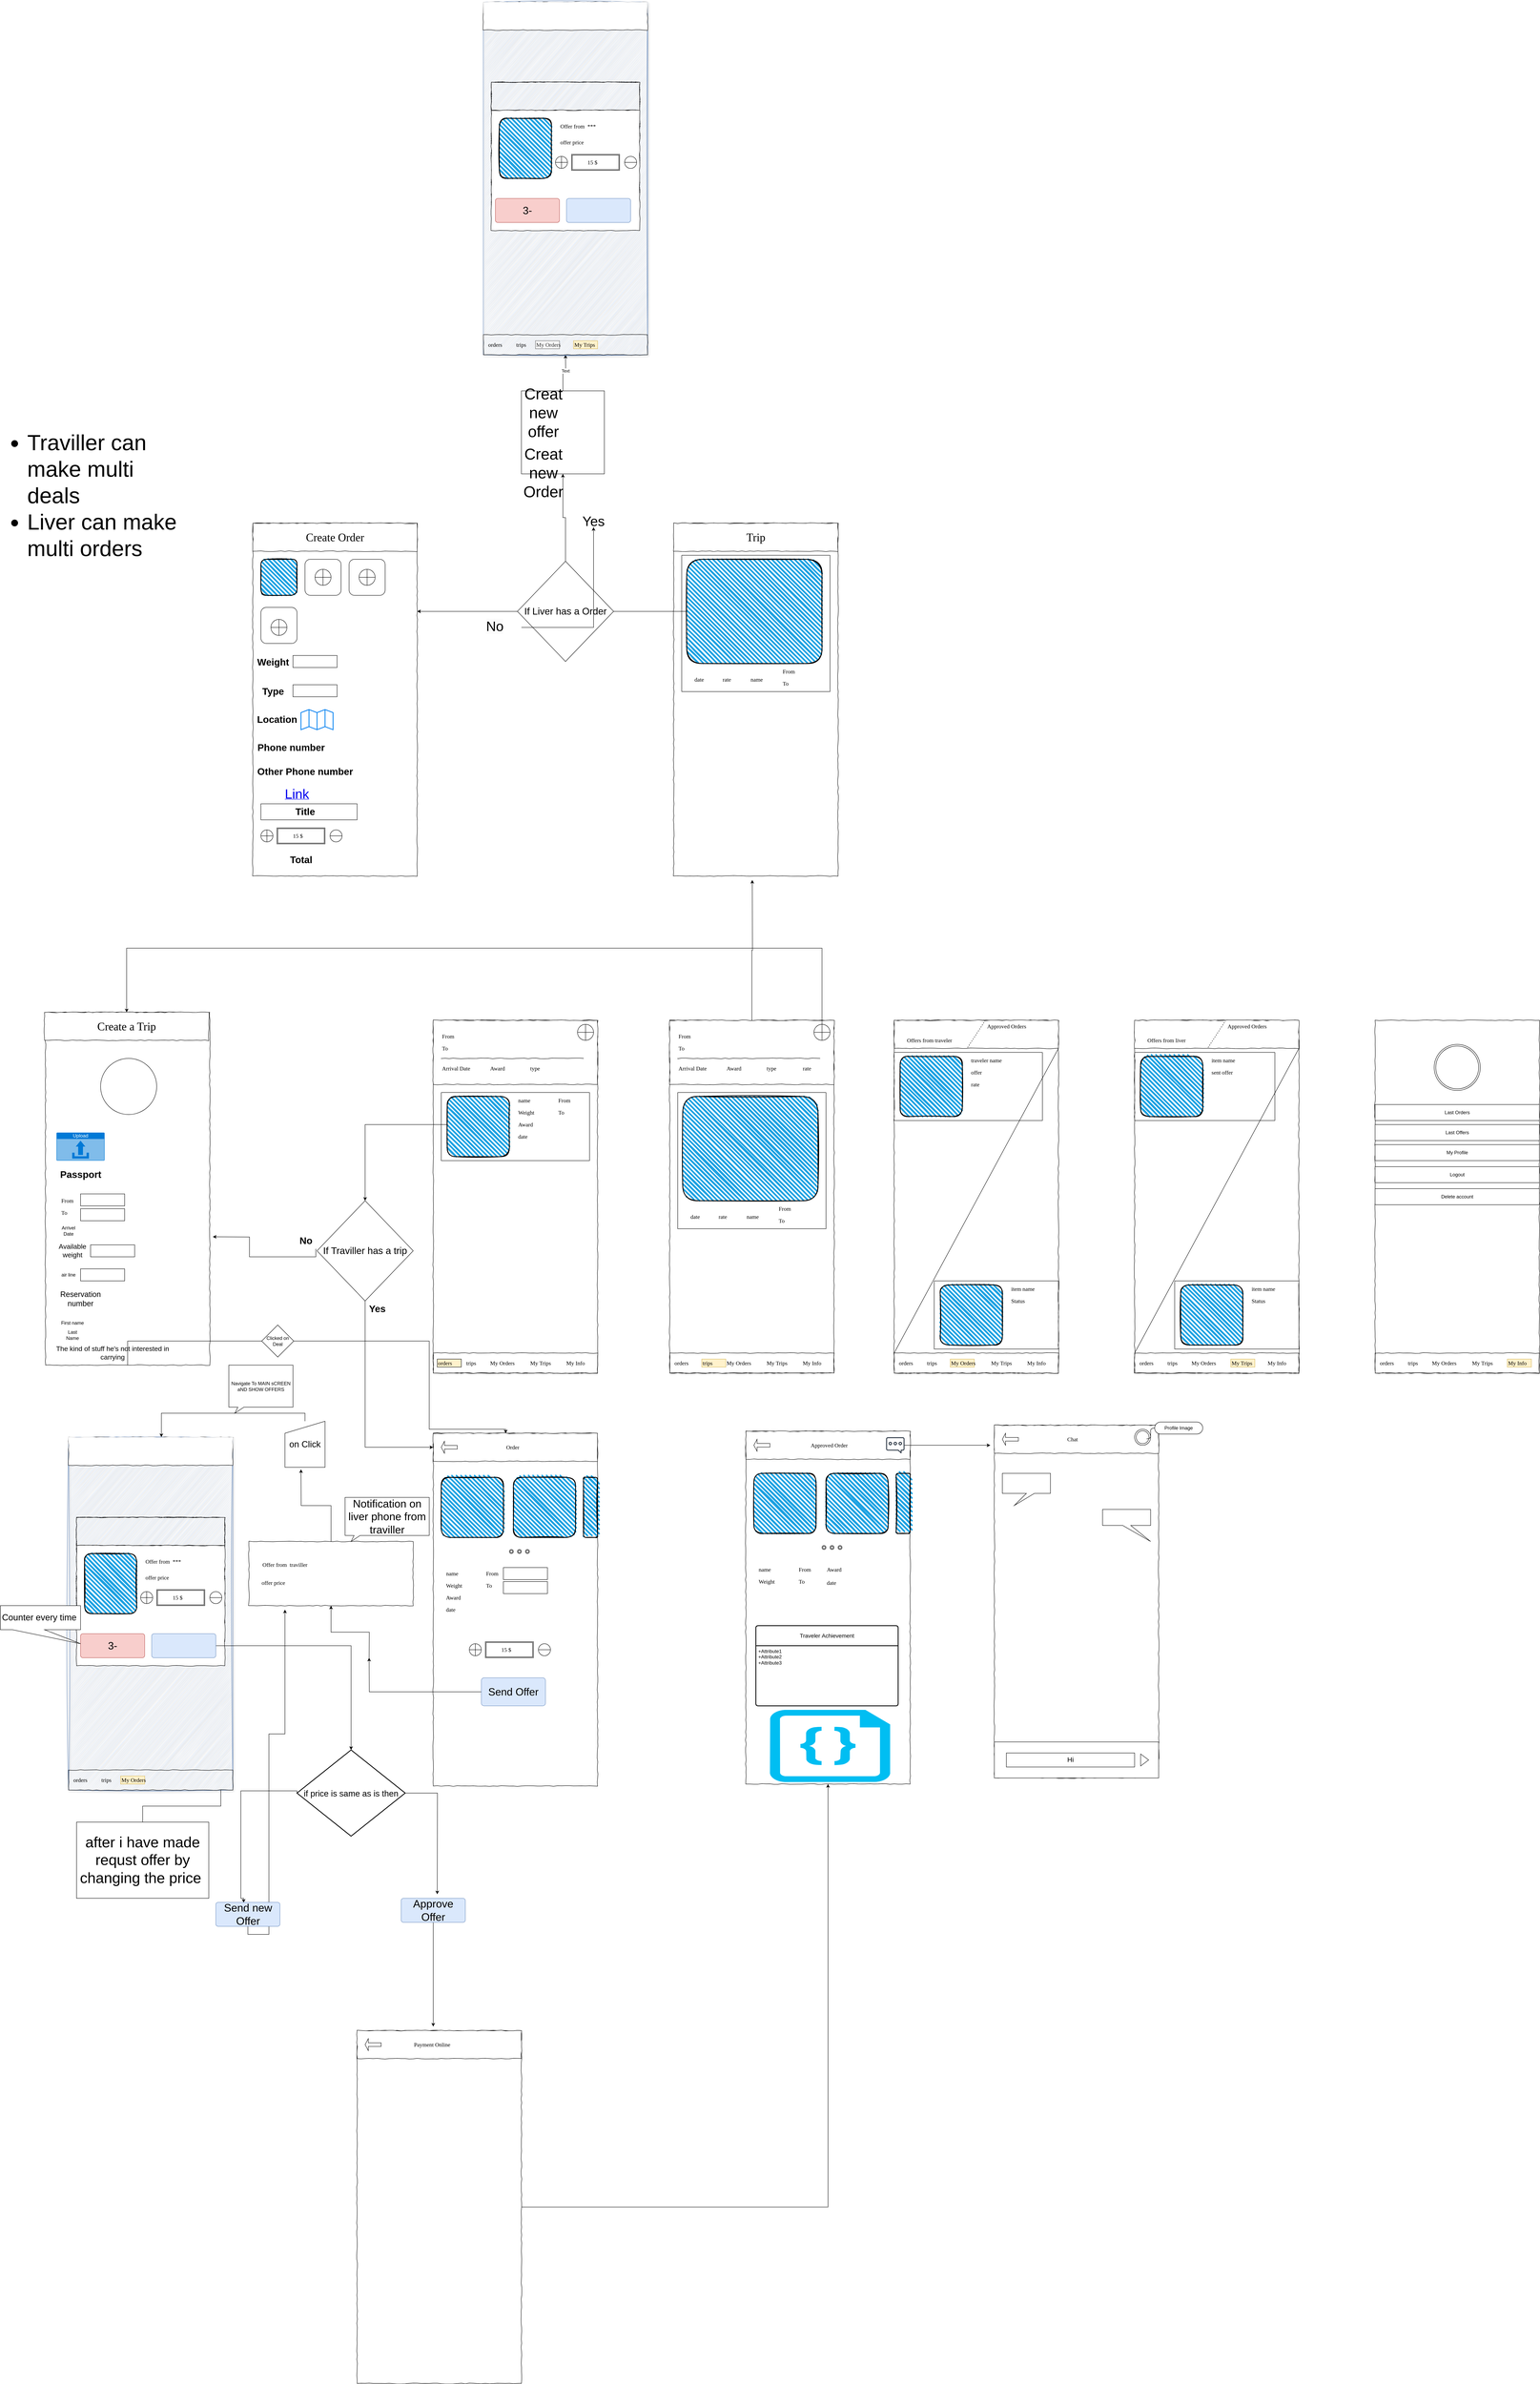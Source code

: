 <mxfile version="23.1.5" type="github">
  <diagram name="Page-1" id="03018318-947c-dd8e-b7a3-06fadd420f32">
    <mxGraphModel dx="5387" dy="6072" grid="1" gridSize="10" guides="1" tooltips="1" connect="1" arrows="1" fold="1" page="1" pageScale="1" pageWidth="1100" pageHeight="850" background="#ffffff" math="0" shadow="0">
      <root>
        <mxCell id="0" />
        <mxCell id="1" parent="0" />
        <mxCell id="677b7b8949515195-1" value="" style="whiteSpace=wrap;html=1;rounded=0;shadow=0;labelBackgroundColor=none;strokeColor=#000000;strokeWidth=1;fillColor=none;fontFamily=Verdana;fontSize=12;fontColor=#000000;align=center;comic=1;" parent="1" vertex="1">
          <mxGeometry x="-1070" y="-1660" width="410" height="880" as="geometry" />
        </mxCell>
        <mxCell id="677b7b8949515195-2" value="" style="whiteSpace=wrap;html=1;rounded=0;shadow=0;labelBackgroundColor=none;strokeWidth=1;fontFamily=Verdana;fontSize=28;align=center;comic=1;" parent="1" vertex="1">
          <mxGeometry x="-1070" y="-1660" width="410" height="160" as="geometry" />
        </mxCell>
        <mxCell id="677b7b8949515195-10" value="" style="whiteSpace=wrap;html=1;rounded=0;shadow=0;labelBackgroundColor=none;strokeWidth=1;fillColor=none;fontFamily=Verdana;fontSize=12;align=center;comic=1;" parent="1" vertex="1">
          <mxGeometry x="-1070" y="-830" width="410" height="50" as="geometry" />
        </mxCell>
        <mxCell id="677b7b8949515195-11" value="orders" style="text;html=1;points=[];align=left;verticalAlign=top;spacingTop=-4;fontSize=14;fontFamily=Verdana;glass=0;fillColor=#fff2cc;strokeColor=default;gradientColor=none;" parent="1" vertex="1">
          <mxGeometry x="-1060" y="-815" width="60" height="20" as="geometry" />
        </mxCell>
        <mxCell id="677b7b8949515195-12" value="trips" style="text;html=1;points=[];align=left;verticalAlign=top;spacingTop=-4;fontSize=14;fontFamily=Verdana" parent="1" vertex="1">
          <mxGeometry x="-990" y="-815" width="60" height="20" as="geometry" />
        </mxCell>
        <mxCell id="677b7b8949515195-13" value="My Orders" style="text;html=1;points=[];align=left;verticalAlign=top;spacingTop=-4;fontSize=14;fontFamily=Verdana" parent="1" vertex="1">
          <mxGeometry x="-930" y="-815" width="60" height="20" as="geometry" />
        </mxCell>
        <mxCell id="677b7b8949515195-14" value="My Trips" style="text;html=1;points=[];align=left;verticalAlign=top;spacingTop=-4;fontSize=14;fontFamily=Verdana" parent="1" vertex="1">
          <mxGeometry x="-830" y="-815" width="60" height="20" as="geometry" />
        </mxCell>
        <mxCell id="7J0OFaZJxiVTn2UEDyg7-8" value="My Info" style="text;html=1;points=[];align=left;verticalAlign=top;spacingTop=-4;fontSize=14;fontFamily=Verdana" vertex="1" parent="1">
          <mxGeometry x="-740" y="-815" width="60" height="20" as="geometry" />
        </mxCell>
        <mxCell id="7J0OFaZJxiVTn2UEDyg7-19" value="" style="shape=orEllipse;perimeter=ellipsePerimeter;whiteSpace=wrap;html=1;backgroundOutline=1;" vertex="1" parent="1">
          <mxGeometry x="-710" y="-1650" width="40" height="40" as="geometry" />
        </mxCell>
        <mxCell id="7J0OFaZJxiVTn2UEDyg7-20" value="From" style="text;html=1;points=[];align=left;verticalAlign=top;spacingTop=-4;fontSize=14;fontFamily=Verdana" vertex="1" parent="1">
          <mxGeometry x="-1050" y="-1630" width="60" height="20" as="geometry" />
        </mxCell>
        <mxCell id="7J0OFaZJxiVTn2UEDyg7-21" value="To" style="text;html=1;points=[];align=left;verticalAlign=top;spacingTop=-4;fontSize=14;fontFamily=Verdana" vertex="1" parent="1">
          <mxGeometry x="-1050" y="-1600" width="60" height="20" as="geometry" />
        </mxCell>
        <mxCell id="7J0OFaZJxiVTn2UEDyg7-22" value="" style="line;strokeWidth=1;html=1;rounded=0;shadow=0;labelBackgroundColor=none;fillColor=none;fontFamily=Verdana;fontSize=14;fontColor=#000000;align=center;comic=1;" vertex="1" parent="1">
          <mxGeometry x="-1050" y="-1570" width="355" height="10" as="geometry" />
        </mxCell>
        <mxCell id="7J0OFaZJxiVTn2UEDyg7-23" value="Arrival Date" style="text;html=1;points=[];align=left;verticalAlign=top;spacingTop=-4;fontSize=14;fontFamily=Verdana" vertex="1" parent="1">
          <mxGeometry x="-1050" y="-1550" width="60" height="20" as="geometry" />
        </mxCell>
        <mxCell id="7J0OFaZJxiVTn2UEDyg7-24" value="Award" style="text;html=1;points=[];align=left;verticalAlign=top;spacingTop=-4;fontSize=14;fontFamily=Verdana" vertex="1" parent="1">
          <mxGeometry x="-930" y="-1550" width="60" height="20" as="geometry" />
        </mxCell>
        <mxCell id="7J0OFaZJxiVTn2UEDyg7-26" value="type" style="text;html=1;points=[];align=left;verticalAlign=top;spacingTop=-4;fontSize=14;fontFamily=Verdana" vertex="1" parent="1">
          <mxGeometry x="-830" y="-1550" width="60" height="20" as="geometry" />
        </mxCell>
        <mxCell id="7J0OFaZJxiVTn2UEDyg7-176" style="edgeStyle=orthogonalEdgeStyle;rounded=0;orthogonalLoop=1;jettySize=auto;html=1;exitX=0;exitY=0.5;exitDx=0;exitDy=0;" edge="1" parent="1" source="7J0OFaZJxiVTn2UEDyg7-302" target="7J0OFaZJxiVTn2UEDyg7-159">
          <mxGeometry relative="1" as="geometry">
            <Array as="points">
              <mxPoint x="-1240" y="-595" />
            </Array>
          </mxGeometry>
        </mxCell>
        <mxCell id="7J0OFaZJxiVTn2UEDyg7-28" value="" style="swimlane;startSize=0;" vertex="1" parent="1">
          <mxGeometry x="-1050" y="-1480" width="370" height="170" as="geometry" />
        </mxCell>
        <mxCell id="7J0OFaZJxiVTn2UEDyg7-31" value="Weight" style="text;html=1;points=[];align=left;verticalAlign=top;spacingTop=-4;fontSize=14;fontFamily=Verdana" vertex="1" parent="7J0OFaZJxiVTn2UEDyg7-28">
          <mxGeometry x="190" y="40" width="60" height="20" as="geometry" />
        </mxCell>
        <mxCell id="7J0OFaZJxiVTn2UEDyg7-34" value="Award" style="text;html=1;points=[];align=left;verticalAlign=top;spacingTop=-4;fontSize=14;fontFamily=Verdana" vertex="1" parent="7J0OFaZJxiVTn2UEDyg7-28">
          <mxGeometry x="190" y="70" width="60" height="20" as="geometry" />
        </mxCell>
        <mxCell id="7J0OFaZJxiVTn2UEDyg7-36" value="date" style="text;html=1;points=[];align=left;verticalAlign=top;spacingTop=-4;fontSize=14;fontFamily=Verdana" vertex="1" parent="7J0OFaZJxiVTn2UEDyg7-28">
          <mxGeometry x="190" y="100" width="60" height="20" as="geometry" />
        </mxCell>
        <mxCell id="7J0OFaZJxiVTn2UEDyg7-63" value="From" style="text;html=1;points=[];align=left;verticalAlign=top;spacingTop=-4;fontSize=14;fontFamily=Verdana" vertex="1" parent="7J0OFaZJxiVTn2UEDyg7-28">
          <mxGeometry x="290" y="10" width="60" height="20" as="geometry" />
        </mxCell>
        <mxCell id="7J0OFaZJxiVTn2UEDyg7-64" value="To" style="text;html=1;points=[];align=left;verticalAlign=top;spacingTop=-4;fontSize=14;fontFamily=Verdana" vertex="1" parent="7J0OFaZJxiVTn2UEDyg7-28">
          <mxGeometry x="290" y="40" width="60" height="20" as="geometry" />
        </mxCell>
        <mxCell id="7J0OFaZJxiVTn2UEDyg7-29" value="" style="rounded=1;whiteSpace=wrap;html=1;strokeWidth=2;fillWeight=4;hachureGap=8;hachureAngle=45;fillColor=#1ba1e2;sketch=1;" vertex="1" parent="1">
          <mxGeometry x="-1035" y="-1470" width="155" height="150" as="geometry" />
        </mxCell>
        <mxCell id="7J0OFaZJxiVTn2UEDyg7-30" value="name" style="text;html=1;points=[];align=left;verticalAlign=top;spacingTop=-4;fontSize=14;fontFamily=Verdana" vertex="1" parent="1">
          <mxGeometry x="-860" y="-1470" width="60" height="20" as="geometry" />
        </mxCell>
        <mxCell id="7J0OFaZJxiVTn2UEDyg7-38" value="" style="whiteSpace=wrap;html=1;rounded=0;shadow=0;labelBackgroundColor=none;strokeColor=#000000;strokeWidth=1;fillColor=none;fontFamily=Verdana;fontSize=12;fontColor=#000000;align=center;comic=1;" vertex="1" parent="1">
          <mxGeometry x="-480" y="-1660" width="410" height="880" as="geometry" />
        </mxCell>
        <mxCell id="7J0OFaZJxiVTn2UEDyg7-291" style="edgeStyle=orthogonalEdgeStyle;rounded=0;orthogonalLoop=1;jettySize=auto;html=1;exitX=0.5;exitY=0;exitDx=0;exitDy=0;" edge="1" parent="1" source="7J0OFaZJxiVTn2UEDyg7-39">
          <mxGeometry relative="1" as="geometry">
            <mxPoint x="-274" y="-2010" as="targetPoint" />
          </mxGeometry>
        </mxCell>
        <mxCell id="7J0OFaZJxiVTn2UEDyg7-39" value="" style="whiteSpace=wrap;html=1;rounded=0;shadow=0;labelBackgroundColor=none;strokeWidth=1;fontFamily=Verdana;fontSize=28;align=center;comic=1;" vertex="1" parent="1">
          <mxGeometry x="-480" y="-1660" width="410" height="160" as="geometry" />
        </mxCell>
        <mxCell id="7J0OFaZJxiVTn2UEDyg7-40" value="" style="whiteSpace=wrap;html=1;rounded=0;shadow=0;labelBackgroundColor=none;strokeWidth=1;fillColor=none;fontFamily=Verdana;fontSize=12;align=center;comic=1;" vertex="1" parent="1">
          <mxGeometry x="-480" y="-830" width="410" height="50" as="geometry" />
        </mxCell>
        <mxCell id="7J0OFaZJxiVTn2UEDyg7-41" value="orders" style="text;html=1;points=[];align=left;verticalAlign=top;spacingTop=-4;fontSize=14;fontFamily=Verdana;glass=0;" vertex="1" parent="1">
          <mxGeometry x="-470" y="-815" width="60" height="20" as="geometry" />
        </mxCell>
        <mxCell id="7J0OFaZJxiVTn2UEDyg7-42" value="trips" style="text;html=1;points=[];align=left;verticalAlign=top;spacingTop=-4;fontSize=14;fontFamily=Verdana;fillColor=#fff2cc;strokeColor=#d6b656;" vertex="1" parent="1">
          <mxGeometry x="-400" y="-815" width="60" height="20" as="geometry" />
        </mxCell>
        <mxCell id="7J0OFaZJxiVTn2UEDyg7-43" value="My Orders" style="text;html=1;points=[];align=left;verticalAlign=top;spacingTop=-4;fontSize=14;fontFamily=Verdana" vertex="1" parent="1">
          <mxGeometry x="-340" y="-815" width="60" height="20" as="geometry" />
        </mxCell>
        <mxCell id="7J0OFaZJxiVTn2UEDyg7-44" value="My Trips" style="text;html=1;points=[];align=left;verticalAlign=top;spacingTop=-4;fontSize=14;fontFamily=Verdana" vertex="1" parent="1">
          <mxGeometry x="-240" y="-815" width="60" height="20" as="geometry" />
        </mxCell>
        <mxCell id="7J0OFaZJxiVTn2UEDyg7-45" value="My Info" style="text;html=1;points=[];align=left;verticalAlign=top;spacingTop=-4;fontSize=14;fontFamily=Verdana" vertex="1" parent="1">
          <mxGeometry x="-150" y="-815" width="60" height="20" as="geometry" />
        </mxCell>
        <mxCell id="7J0OFaZJxiVTn2UEDyg7-339" style="edgeStyle=orthogonalEdgeStyle;rounded=0;orthogonalLoop=1;jettySize=auto;html=1;exitX=0.5;exitY=0;exitDx=0;exitDy=0;entryX=0.5;entryY=0;entryDx=0;entryDy=0;" edge="1" parent="1" source="7J0OFaZJxiVTn2UEDyg7-46" target="7J0OFaZJxiVTn2UEDyg7-307">
          <mxGeometry relative="1" as="geometry">
            <Array as="points">
              <mxPoint x="-100" y="-1840" />
              <mxPoint x="-1835" y="-1840" />
            </Array>
          </mxGeometry>
        </mxCell>
        <mxCell id="7J0OFaZJxiVTn2UEDyg7-46" value="" style="shape=orEllipse;perimeter=ellipsePerimeter;whiteSpace=wrap;html=1;backgroundOutline=1;" vertex="1" parent="1">
          <mxGeometry x="-120" y="-1650" width="40" height="40" as="geometry" />
        </mxCell>
        <mxCell id="7J0OFaZJxiVTn2UEDyg7-47" value="From" style="text;html=1;points=[];align=left;verticalAlign=top;spacingTop=-4;fontSize=14;fontFamily=Verdana" vertex="1" parent="1">
          <mxGeometry x="-460" y="-1630" width="60" height="20" as="geometry" />
        </mxCell>
        <mxCell id="7J0OFaZJxiVTn2UEDyg7-48" value="To" style="text;html=1;points=[];align=left;verticalAlign=top;spacingTop=-4;fontSize=14;fontFamily=Verdana" vertex="1" parent="1">
          <mxGeometry x="-460" y="-1600" width="60" height="20" as="geometry" />
        </mxCell>
        <mxCell id="7J0OFaZJxiVTn2UEDyg7-49" value="" style="line;strokeWidth=1;html=1;rounded=0;shadow=0;labelBackgroundColor=none;fillColor=none;fontFamily=Verdana;fontSize=14;fontColor=#000000;align=center;comic=1;" vertex="1" parent="1">
          <mxGeometry x="-460" y="-1570" width="355" height="10" as="geometry" />
        </mxCell>
        <mxCell id="7J0OFaZJxiVTn2UEDyg7-50" value="Arrival Date" style="text;html=1;points=[];align=left;verticalAlign=top;spacingTop=-4;fontSize=14;fontFamily=Verdana" vertex="1" parent="1">
          <mxGeometry x="-460" y="-1550" width="60" height="20" as="geometry" />
        </mxCell>
        <mxCell id="7J0OFaZJxiVTn2UEDyg7-51" value="Award" style="text;html=1;points=[];align=left;verticalAlign=top;spacingTop=-4;fontSize=14;fontFamily=Verdana" vertex="1" parent="1">
          <mxGeometry x="-340" y="-1550" width="60" height="20" as="geometry" />
        </mxCell>
        <mxCell id="7J0OFaZJxiVTn2UEDyg7-52" value="type" style="text;html=1;points=[];align=left;verticalAlign=top;spacingTop=-4;fontSize=14;fontFamily=Verdana" vertex="1" parent="1">
          <mxGeometry x="-240" y="-1550" width="60" height="20" as="geometry" />
        </mxCell>
        <mxCell id="7J0OFaZJxiVTn2UEDyg7-53" value="rate" style="text;html=1;points=[];align=left;verticalAlign=top;spacingTop=-4;fontSize=14;fontFamily=Verdana" vertex="1" parent="1">
          <mxGeometry x="-150" y="-1550" width="60" height="20" as="geometry" />
        </mxCell>
        <mxCell id="7J0OFaZJxiVTn2UEDyg7-54" value="" style="swimlane;startSize=0;" vertex="1" parent="1">
          <mxGeometry x="-460" y="-1480" width="370" height="340" as="geometry" />
        </mxCell>
        <mxCell id="7J0OFaZJxiVTn2UEDyg7-57" value="date" style="text;html=1;points=[];align=left;verticalAlign=top;spacingTop=-4;fontSize=14;fontFamily=Verdana" vertex="1" parent="7J0OFaZJxiVTn2UEDyg7-54">
          <mxGeometry x="30" y="300" width="60" height="20" as="geometry" />
        </mxCell>
        <mxCell id="7J0OFaZJxiVTn2UEDyg7-59" value="name" style="text;html=1;points=[];align=left;verticalAlign=top;spacingTop=-4;fontSize=14;fontFamily=Verdana" vertex="1" parent="7J0OFaZJxiVTn2UEDyg7-54">
          <mxGeometry x="170" y="300" width="60" height="20" as="geometry" />
        </mxCell>
        <mxCell id="7J0OFaZJxiVTn2UEDyg7-62" value="rate" style="text;html=1;points=[];align=left;verticalAlign=top;spacingTop=-4;fontSize=14;fontFamily=Verdana" vertex="1" parent="7J0OFaZJxiVTn2UEDyg7-54">
          <mxGeometry x="100" y="300" width="60" height="20" as="geometry" />
        </mxCell>
        <mxCell id="7J0OFaZJxiVTn2UEDyg7-65" value="From" style="text;html=1;points=[];align=left;verticalAlign=top;spacingTop=-4;fontSize=14;fontFamily=Verdana" vertex="1" parent="7J0OFaZJxiVTn2UEDyg7-54">
          <mxGeometry x="250" y="280" width="60" height="20" as="geometry" />
        </mxCell>
        <mxCell id="7J0OFaZJxiVTn2UEDyg7-66" value="To" style="text;html=1;points=[];align=left;verticalAlign=top;spacingTop=-4;fontSize=14;fontFamily=Verdana" vertex="1" parent="7J0OFaZJxiVTn2UEDyg7-54">
          <mxGeometry x="250" y="310" width="60" height="20" as="geometry" />
        </mxCell>
        <mxCell id="7J0OFaZJxiVTn2UEDyg7-58" value="" style="rounded=1;whiteSpace=wrap;html=1;strokeWidth=2;fillWeight=4;hachureGap=8;hachureAngle=45;fillColor=#1ba1e2;sketch=1;" vertex="1" parent="1">
          <mxGeometry x="-447.5" y="-1470" width="337.5" height="260" as="geometry" />
        </mxCell>
        <mxCell id="7J0OFaZJxiVTn2UEDyg7-67" value="" style="whiteSpace=wrap;html=1;rounded=0;shadow=0;labelBackgroundColor=none;strokeColor=#000000;strokeWidth=1;fillColor=none;fontFamily=Verdana;fontSize=12;fontColor=#000000;align=center;comic=1;" vertex="1" parent="1">
          <mxGeometry x="80" y="-1660" width="410" height="880" as="geometry" />
        </mxCell>
        <mxCell id="7J0OFaZJxiVTn2UEDyg7-68" value="" style="whiteSpace=wrap;html=1;rounded=0;shadow=0;labelBackgroundColor=none;strokeWidth=1;fontFamily=Verdana;fontSize=28;align=center;comic=1;" vertex="1" parent="1">
          <mxGeometry x="80" y="-1660" width="410" height="70" as="geometry" />
        </mxCell>
        <mxCell id="7J0OFaZJxiVTn2UEDyg7-69" value="" style="whiteSpace=wrap;html=1;rounded=0;shadow=0;labelBackgroundColor=none;strokeWidth=1;fillColor=none;fontFamily=Verdana;fontSize=12;align=center;comic=1;" vertex="1" parent="1">
          <mxGeometry x="80" y="-830" width="410" height="50" as="geometry" />
        </mxCell>
        <mxCell id="7J0OFaZJxiVTn2UEDyg7-70" value="orders" style="text;html=1;points=[];align=left;verticalAlign=top;spacingTop=-4;fontSize=14;fontFamily=Verdana;glass=0;" vertex="1" parent="1">
          <mxGeometry x="90" y="-815" width="60" height="20" as="geometry" />
        </mxCell>
        <mxCell id="7J0OFaZJxiVTn2UEDyg7-71" value="trips" style="text;html=1;points=[];align=left;verticalAlign=top;spacingTop=-4;fontSize=14;fontFamily=Verdana;" vertex="1" parent="1">
          <mxGeometry x="160" y="-815" width="60" height="20" as="geometry" />
        </mxCell>
        <mxCell id="7J0OFaZJxiVTn2UEDyg7-72" value="My Orders" style="text;html=1;points=[];align=left;verticalAlign=top;spacingTop=-4;fontSize=14;fontFamily=Verdana;fillColor=#fff2cc;strokeColor=#d6b656;" vertex="1" parent="1">
          <mxGeometry x="220" y="-815" width="60" height="20" as="geometry" />
        </mxCell>
        <mxCell id="7J0OFaZJxiVTn2UEDyg7-73" value="My Trips" style="text;html=1;points=[];align=left;verticalAlign=top;spacingTop=-4;fontSize=14;fontFamily=Verdana" vertex="1" parent="1">
          <mxGeometry x="320" y="-815" width="60" height="20" as="geometry" />
        </mxCell>
        <mxCell id="7J0OFaZJxiVTn2UEDyg7-74" value="My Info" style="text;html=1;points=[];align=left;verticalAlign=top;spacingTop=-4;fontSize=14;fontFamily=Verdana" vertex="1" parent="1">
          <mxGeometry x="410" y="-815" width="60" height="20" as="geometry" />
        </mxCell>
        <mxCell id="7J0OFaZJxiVTn2UEDyg7-76" value="Offers&amp;nbsp;from traveler" style="text;html=1;points=[];align=left;verticalAlign=top;spacingTop=-4;fontSize=14;fontFamily=Verdana" vertex="1" parent="1">
          <mxGeometry x="110" y="-1620" width="60" height="20" as="geometry" />
        </mxCell>
        <mxCell id="7J0OFaZJxiVTn2UEDyg7-77" value="Approved Orders" style="text;html=1;points=[];align=left;verticalAlign=top;spacingTop=-4;fontSize=14;fontFamily=Verdana" vertex="1" parent="1">
          <mxGeometry x="310" y="-1655" width="60" height="20" as="geometry" />
        </mxCell>
        <mxCell id="7J0OFaZJxiVTn2UEDyg7-91" value="" style="endArrow=none;dashed=1;html=1;rounded=0;exitX=0.447;exitY=0.971;exitDx=0;exitDy=0;exitPerimeter=0;entryX=0.553;entryY=0.019;entryDx=0;entryDy=0;entryPerimeter=0;" edge="1" parent="1" source="7J0OFaZJxiVTn2UEDyg7-68" target="7J0OFaZJxiVTn2UEDyg7-68">
          <mxGeometry width="50" height="50" relative="1" as="geometry">
            <mxPoint x="140" y="-1600" as="sourcePoint" />
            <mxPoint x="410" y="-1656.842" as="targetPoint" />
          </mxGeometry>
        </mxCell>
        <mxCell id="7J0OFaZJxiVTn2UEDyg7-98" value="" style="endArrow=none;html=1;rounded=0;entryX=0;entryY=0;entryDx=0;entryDy=0;exitX=1;exitY=1;exitDx=0;exitDy=0;" edge="1" parent="1" source="7J0OFaZJxiVTn2UEDyg7-68" target="7J0OFaZJxiVTn2UEDyg7-69">
          <mxGeometry width="50" height="50" relative="1" as="geometry">
            <mxPoint x="280" y="-1070" as="sourcePoint" />
            <mxPoint x="330" y="-1120" as="targetPoint" />
          </mxGeometry>
        </mxCell>
        <mxCell id="7J0OFaZJxiVTn2UEDyg7-99" value="" style="swimlane;startSize=0;" vertex="1" parent="1">
          <mxGeometry x="80" y="-1580" width="370" height="170" as="geometry" />
        </mxCell>
        <mxCell id="7J0OFaZJxiVTn2UEDyg7-100" value="offer" style="text;html=1;points=[];align=left;verticalAlign=top;spacingTop=-4;fontSize=14;fontFamily=Verdana" vertex="1" parent="7J0OFaZJxiVTn2UEDyg7-99">
          <mxGeometry x="190" y="40" width="60" height="20" as="geometry" />
        </mxCell>
        <mxCell id="7J0OFaZJxiVTn2UEDyg7-103" value="rate" style="text;html=1;points=[];align=left;verticalAlign=top;spacingTop=-4;fontSize=14;fontFamily=Verdana" vertex="1" parent="7J0OFaZJxiVTn2UEDyg7-99">
          <mxGeometry x="190" y="70" width="60" height="20" as="geometry" />
        </mxCell>
        <mxCell id="7J0OFaZJxiVTn2UEDyg7-105" value="" style="rounded=1;whiteSpace=wrap;html=1;strokeWidth=2;fillWeight=4;hachureGap=8;hachureAngle=45;fillColor=#1ba1e2;sketch=1;" vertex="1" parent="1">
          <mxGeometry x="95" y="-1570" width="155" height="150" as="geometry" />
        </mxCell>
        <mxCell id="7J0OFaZJxiVTn2UEDyg7-106" value="traveler name" style="text;html=1;points=[];align=left;verticalAlign=top;spacingTop=-4;fontSize=14;fontFamily=Verdana" vertex="1" parent="1">
          <mxGeometry x="270" y="-1570" width="60" height="20" as="geometry" />
        </mxCell>
        <mxCell id="7J0OFaZJxiVTn2UEDyg7-107" value="" style="swimlane;startSize=0;" vertex="1" parent="1">
          <mxGeometry x="180" y="-1010" width="310" height="170" as="geometry" />
        </mxCell>
        <mxCell id="7J0OFaZJxiVTn2UEDyg7-108" value="Status" style="text;html=1;points=[];align=left;verticalAlign=top;spacingTop=-4;fontSize=14;fontFamily=Verdana" vertex="1" parent="7J0OFaZJxiVTn2UEDyg7-107">
          <mxGeometry x="190" y="40" width="60" height="20" as="geometry" />
        </mxCell>
        <mxCell id="7J0OFaZJxiVTn2UEDyg7-110" value="" style="rounded=1;whiteSpace=wrap;html=1;strokeWidth=2;fillWeight=4;hachureGap=8;hachureAngle=45;fillColor=#1ba1e2;sketch=1;" vertex="1" parent="1">
          <mxGeometry x="195" y="-1000" width="155" height="150" as="geometry" />
        </mxCell>
        <mxCell id="7J0OFaZJxiVTn2UEDyg7-111" value="item name" style="text;html=1;points=[];align=left;verticalAlign=top;spacingTop=-4;fontSize=14;fontFamily=Verdana" vertex="1" parent="1">
          <mxGeometry x="370" y="-1000" width="60" height="20" as="geometry" />
        </mxCell>
        <mxCell id="7J0OFaZJxiVTn2UEDyg7-112" value="" style="whiteSpace=wrap;html=1;rounded=0;shadow=0;labelBackgroundColor=none;strokeColor=#000000;strokeWidth=1;fillColor=none;fontFamily=Verdana;fontSize=12;fontColor=#000000;align=center;comic=1;" vertex="1" parent="1">
          <mxGeometry x="680" y="-1660" width="410" height="880" as="geometry" />
        </mxCell>
        <mxCell id="7J0OFaZJxiVTn2UEDyg7-113" value="" style="whiteSpace=wrap;html=1;rounded=0;shadow=0;labelBackgroundColor=none;strokeWidth=1;fontFamily=Verdana;fontSize=28;align=center;comic=1;" vertex="1" parent="1">
          <mxGeometry x="680" y="-1660" width="410" height="70" as="geometry" />
        </mxCell>
        <mxCell id="7J0OFaZJxiVTn2UEDyg7-114" value="" style="whiteSpace=wrap;html=1;rounded=0;shadow=0;labelBackgroundColor=none;strokeWidth=1;fillColor=none;fontFamily=Verdana;fontSize=12;align=center;comic=1;" vertex="1" parent="1">
          <mxGeometry x="680" y="-830" width="410" height="50" as="geometry" />
        </mxCell>
        <mxCell id="7J0OFaZJxiVTn2UEDyg7-115" value="orders" style="text;html=1;points=[];align=left;verticalAlign=top;spacingTop=-4;fontSize=14;fontFamily=Verdana;glass=0;" vertex="1" parent="1">
          <mxGeometry x="690" y="-815" width="60" height="20" as="geometry" />
        </mxCell>
        <mxCell id="7J0OFaZJxiVTn2UEDyg7-116" value="trips" style="text;html=1;points=[];align=left;verticalAlign=top;spacingTop=-4;fontSize=14;fontFamily=Verdana;" vertex="1" parent="1">
          <mxGeometry x="760" y="-815" width="60" height="20" as="geometry" />
        </mxCell>
        <mxCell id="7J0OFaZJxiVTn2UEDyg7-117" value="My Orders" style="text;html=1;points=[];align=left;verticalAlign=top;spacingTop=-4;fontSize=14;fontFamily=Verdana;" vertex="1" parent="1">
          <mxGeometry x="820" y="-815" width="60" height="20" as="geometry" />
        </mxCell>
        <mxCell id="7J0OFaZJxiVTn2UEDyg7-118" value="My Trips" style="text;html=1;points=[];align=left;verticalAlign=top;spacingTop=-4;fontSize=14;fontFamily=Verdana;fillColor=#fff2cc;strokeColor=#d6b656;" vertex="1" parent="1">
          <mxGeometry x="920" y="-815" width="60" height="20" as="geometry" />
        </mxCell>
        <mxCell id="7J0OFaZJxiVTn2UEDyg7-119" value="My Info" style="text;html=1;points=[];align=left;verticalAlign=top;spacingTop=-4;fontSize=14;fontFamily=Verdana" vertex="1" parent="1">
          <mxGeometry x="1010" y="-815" width="60" height="20" as="geometry" />
        </mxCell>
        <mxCell id="7J0OFaZJxiVTn2UEDyg7-120" value="Offers&amp;nbsp;from liver" style="text;html=1;points=[];align=left;verticalAlign=top;spacingTop=-4;fontSize=14;fontFamily=Verdana" vertex="1" parent="1">
          <mxGeometry x="710" y="-1620" width="60" height="20" as="geometry" />
        </mxCell>
        <mxCell id="7J0OFaZJxiVTn2UEDyg7-121" value="Approved Orders" style="text;html=1;points=[];align=left;verticalAlign=top;spacingTop=-4;fontSize=14;fontFamily=Verdana" vertex="1" parent="1">
          <mxGeometry x="910" y="-1655" width="60" height="20" as="geometry" />
        </mxCell>
        <mxCell id="7J0OFaZJxiVTn2UEDyg7-122" value="" style="endArrow=none;dashed=1;html=1;rounded=0;exitX=0.447;exitY=0.971;exitDx=0;exitDy=0;exitPerimeter=0;entryX=0.553;entryY=0.019;entryDx=0;entryDy=0;entryPerimeter=0;" edge="1" parent="1" source="7J0OFaZJxiVTn2UEDyg7-113" target="7J0OFaZJxiVTn2UEDyg7-113">
          <mxGeometry width="50" height="50" relative="1" as="geometry">
            <mxPoint x="740" y="-1600" as="sourcePoint" />
            <mxPoint x="1010" y="-1656.842" as="targetPoint" />
          </mxGeometry>
        </mxCell>
        <mxCell id="7J0OFaZJxiVTn2UEDyg7-123" value="" style="endArrow=none;html=1;rounded=0;entryX=0;entryY=0;entryDx=0;entryDy=0;exitX=1;exitY=1;exitDx=0;exitDy=0;" edge="1" parent="1" source="7J0OFaZJxiVTn2UEDyg7-113" target="7J0OFaZJxiVTn2UEDyg7-114">
          <mxGeometry width="50" height="50" relative="1" as="geometry">
            <mxPoint x="880" y="-1070" as="sourcePoint" />
            <mxPoint x="930" y="-1120" as="targetPoint" />
          </mxGeometry>
        </mxCell>
        <mxCell id="7J0OFaZJxiVTn2UEDyg7-124" value="" style="swimlane;startSize=0;" vertex="1" parent="1">
          <mxGeometry x="680" y="-1580" width="350" height="170" as="geometry" />
        </mxCell>
        <mxCell id="7J0OFaZJxiVTn2UEDyg7-125" value="sent offer" style="text;html=1;points=[];align=left;verticalAlign=top;spacingTop=-4;fontSize=14;fontFamily=Verdana" vertex="1" parent="7J0OFaZJxiVTn2UEDyg7-124">
          <mxGeometry x="190" y="40" width="60" height="20" as="geometry" />
        </mxCell>
        <mxCell id="7J0OFaZJxiVTn2UEDyg7-127" value="" style="rounded=1;whiteSpace=wrap;html=1;strokeWidth=2;fillWeight=4;hachureGap=8;hachureAngle=45;fillColor=#1ba1e2;sketch=1;" vertex="1" parent="1">
          <mxGeometry x="695" y="-1570" width="155" height="150" as="geometry" />
        </mxCell>
        <mxCell id="7J0OFaZJxiVTn2UEDyg7-128" value="item&amp;nbsp;name" style="text;html=1;points=[];align=left;verticalAlign=top;spacingTop=-4;fontSize=14;fontFamily=Verdana" vertex="1" parent="1">
          <mxGeometry x="870" y="-1570" width="60" height="20" as="geometry" />
        </mxCell>
        <mxCell id="7J0OFaZJxiVTn2UEDyg7-129" value="" style="swimlane;startSize=0;" vertex="1" parent="1">
          <mxGeometry x="780" y="-1010" width="310" height="170" as="geometry" />
        </mxCell>
        <mxCell id="7J0OFaZJxiVTn2UEDyg7-130" value="Status" style="text;html=1;points=[];align=left;verticalAlign=top;spacingTop=-4;fontSize=14;fontFamily=Verdana" vertex="1" parent="7J0OFaZJxiVTn2UEDyg7-129">
          <mxGeometry x="190" y="40" width="60" height="20" as="geometry" />
        </mxCell>
        <mxCell id="7J0OFaZJxiVTn2UEDyg7-131" value="" style="rounded=1;whiteSpace=wrap;html=1;strokeWidth=2;fillWeight=4;hachureGap=8;hachureAngle=45;fillColor=#1ba1e2;sketch=1;" vertex="1" parent="1">
          <mxGeometry x="795" y="-1000" width="155" height="150" as="geometry" />
        </mxCell>
        <mxCell id="7J0OFaZJxiVTn2UEDyg7-132" value="item name" style="text;html=1;points=[];align=left;verticalAlign=top;spacingTop=-4;fontSize=14;fontFamily=Verdana" vertex="1" parent="1">
          <mxGeometry x="970" y="-1000" width="60" height="20" as="geometry" />
        </mxCell>
        <mxCell id="7J0OFaZJxiVTn2UEDyg7-134" value="" style="whiteSpace=wrap;html=1;rounded=0;shadow=0;labelBackgroundColor=none;strokeColor=#000000;strokeWidth=1;fillColor=none;fontFamily=Verdana;fontSize=12;fontColor=#000000;align=center;comic=1;" vertex="1" parent="1">
          <mxGeometry x="1280" y="-1660" width="410" height="880" as="geometry" />
        </mxCell>
        <mxCell id="7J0OFaZJxiVTn2UEDyg7-136" value="" style="whiteSpace=wrap;html=1;rounded=0;shadow=0;labelBackgroundColor=none;strokeWidth=1;fillColor=none;fontFamily=Verdana;fontSize=12;align=center;comic=1;" vertex="1" parent="1">
          <mxGeometry x="1280" y="-830" width="410" height="50" as="geometry" />
        </mxCell>
        <mxCell id="7J0OFaZJxiVTn2UEDyg7-137" value="orders" style="text;html=1;points=[];align=left;verticalAlign=top;spacingTop=-4;fontSize=14;fontFamily=Verdana;glass=0;" vertex="1" parent="1">
          <mxGeometry x="1290" y="-815" width="60" height="20" as="geometry" />
        </mxCell>
        <mxCell id="7J0OFaZJxiVTn2UEDyg7-138" value="trips" style="text;html=1;points=[];align=left;verticalAlign=top;spacingTop=-4;fontSize=14;fontFamily=Verdana;" vertex="1" parent="1">
          <mxGeometry x="1360" y="-815" width="60" height="20" as="geometry" />
        </mxCell>
        <mxCell id="7J0OFaZJxiVTn2UEDyg7-139" value="My Orders" style="text;html=1;points=[];align=left;verticalAlign=top;spacingTop=-4;fontSize=14;fontFamily=Verdana;" vertex="1" parent="1">
          <mxGeometry x="1420" y="-815" width="60" height="20" as="geometry" />
        </mxCell>
        <mxCell id="7J0OFaZJxiVTn2UEDyg7-140" value="My Trips" style="text;html=1;points=[];align=left;verticalAlign=top;spacingTop=-4;fontSize=14;fontFamily=Verdana;" vertex="1" parent="1">
          <mxGeometry x="1520" y="-815" width="60" height="20" as="geometry" />
        </mxCell>
        <mxCell id="7J0OFaZJxiVTn2UEDyg7-141" value="My Info" style="text;html=1;points=[];align=left;verticalAlign=top;spacingTop=-4;fontSize=14;fontFamily=Verdana;fillColor=#fff2cc;strokeColor=#d6b656;" vertex="1" parent="1">
          <mxGeometry x="1610" y="-815" width="60" height="20" as="geometry" />
        </mxCell>
        <mxCell id="7J0OFaZJxiVTn2UEDyg7-155" value="Last Orders" style="whiteSpace=wrap;html=1;align=center;" vertex="1" parent="1">
          <mxGeometry x="1280" y="-1450" width="410" height="40" as="geometry" />
        </mxCell>
        <mxCell id="7J0OFaZJxiVTn2UEDyg7-156" value="Last Offers" style="whiteSpace=wrap;html=1;align=center;" vertex="1" parent="1">
          <mxGeometry x="1280" y="-1400" width="410" height="40" as="geometry" />
        </mxCell>
        <mxCell id="7J0OFaZJxiVTn2UEDyg7-157" value="My Profile" style="whiteSpace=wrap;html=1;align=center;" vertex="1" parent="1">
          <mxGeometry x="1280" y="-1350" width="410" height="40" as="geometry" />
        </mxCell>
        <mxCell id="7J0OFaZJxiVTn2UEDyg7-158" value="" style="whiteSpace=wrap;html=1;rounded=0;shadow=0;labelBackgroundColor=none;strokeColor=#000000;strokeWidth=1;fillColor=none;fontFamily=Verdana;fontSize=12;fontColor=#000000;align=center;comic=1;" vertex="1" parent="1">
          <mxGeometry x="-1070" y="-630" width="410" height="880" as="geometry" />
        </mxCell>
        <mxCell id="7J0OFaZJxiVTn2UEDyg7-159" value="" style="whiteSpace=wrap;html=1;rounded=0;shadow=0;labelBackgroundColor=none;strokeWidth=1;fontFamily=Verdana;fontSize=28;align=center;comic=1;" vertex="1" parent="1">
          <mxGeometry x="-1070" y="-630" width="410" height="70" as="geometry" />
        </mxCell>
        <mxCell id="7J0OFaZJxiVTn2UEDyg7-160" value="" style="shape=singleArrow;direction=west;whiteSpace=wrap;html=1;" vertex="1" parent="1">
          <mxGeometry x="-1050" y="-610" width="40" height="30" as="geometry" />
        </mxCell>
        <mxCell id="7J0OFaZJxiVTn2UEDyg7-161" value="Order" style="text;html=1;points=[];align=left;verticalAlign=top;spacingTop=-4;fontSize=14;fontFamily=Verdana" vertex="1" parent="1">
          <mxGeometry x="-890" y="-605" width="60" height="20" as="geometry" />
        </mxCell>
        <mxCell id="7J0OFaZJxiVTn2UEDyg7-162" value="" style="rounded=1;whiteSpace=wrap;html=1;strokeWidth=2;fillWeight=4;hachureGap=8;hachureAngle=45;fillColor=#1ba1e2;sketch=1;" vertex="1" parent="1">
          <mxGeometry x="-1050" y="-520" width="155" height="150" as="geometry" />
        </mxCell>
        <mxCell id="7J0OFaZJxiVTn2UEDyg7-163" value="" style="rounded=1;whiteSpace=wrap;html=1;strokeWidth=2;fillWeight=4;hachureGap=8;hachureAngle=45;fillColor=#1ba1e2;sketch=1;" vertex="1" parent="1">
          <mxGeometry x="-870" y="-520" width="155" height="150" as="geometry" />
        </mxCell>
        <mxCell id="7J0OFaZJxiVTn2UEDyg7-164" value="" style="rounded=1;whiteSpace=wrap;html=1;strokeWidth=2;fillWeight=4;hachureGap=8;hachureAngle=45;fillColor=#1ba1e2;sketch=1;" vertex="1" parent="1">
          <mxGeometry x="-695" y="-520" width="35" height="150" as="geometry" />
        </mxCell>
        <mxCell id="7J0OFaZJxiVTn2UEDyg7-172" value="" style="ellipse;shape=doubleEllipse;whiteSpace=wrap;html=1;aspect=fixed;" vertex="1" parent="1">
          <mxGeometry x="-880" y="-340" width="10" height="10" as="geometry" />
        </mxCell>
        <mxCell id="7J0OFaZJxiVTn2UEDyg7-173" value="" style="ellipse;shape=doubleEllipse;whiteSpace=wrap;html=1;aspect=fixed;" vertex="1" parent="1">
          <mxGeometry x="-860" y="-340" width="10" height="10" as="geometry" />
        </mxCell>
        <mxCell id="7J0OFaZJxiVTn2UEDyg7-174" value="" style="ellipse;shape=doubleEllipse;whiteSpace=wrap;html=1;aspect=fixed;" vertex="1" parent="1">
          <mxGeometry x="-840" y="-340" width="10" height="10" as="geometry" />
        </mxCell>
        <mxCell id="7J0OFaZJxiVTn2UEDyg7-177" value="Weight" style="text;html=1;points=[];align=left;verticalAlign=top;spacingTop=-4;fontSize=14;fontFamily=Verdana" vertex="1" parent="1">
          <mxGeometry x="-1040" y="-260" width="60" height="20" as="geometry" />
        </mxCell>
        <mxCell id="7J0OFaZJxiVTn2UEDyg7-178" value="Award" style="text;html=1;points=[];align=left;verticalAlign=top;spacingTop=-4;fontSize=14;fontFamily=Verdana" vertex="1" parent="1">
          <mxGeometry x="-1040" y="-230" width="60" height="20" as="geometry" />
        </mxCell>
        <mxCell id="7J0OFaZJxiVTn2UEDyg7-179" value="date" style="text;html=1;points=[];align=left;verticalAlign=top;spacingTop=-4;fontSize=14;fontFamily=Verdana" vertex="1" parent="1">
          <mxGeometry x="-1040" y="-200" width="60" height="20" as="geometry" />
        </mxCell>
        <mxCell id="7J0OFaZJxiVTn2UEDyg7-180" value="From" style="text;html=1;points=[];align=left;verticalAlign=top;spacingTop=-4;fontSize=14;fontFamily=Verdana" vertex="1" parent="1">
          <mxGeometry x="-940" y="-290" width="60" height="20" as="geometry" />
        </mxCell>
        <mxCell id="7J0OFaZJxiVTn2UEDyg7-181" value="To" style="text;html=1;points=[];align=left;verticalAlign=top;spacingTop=-4;fontSize=14;fontFamily=Verdana" vertex="1" parent="1">
          <mxGeometry x="-940" y="-260" width="60" height="20" as="geometry" />
        </mxCell>
        <mxCell id="7J0OFaZJxiVTn2UEDyg7-182" value="name" style="text;html=1;points=[];align=left;verticalAlign=top;spacingTop=-4;fontSize=14;fontFamily=Verdana" vertex="1" parent="1">
          <mxGeometry x="-1040" y="-290" width="60" height="20" as="geometry" />
        </mxCell>
        <mxCell id="7J0OFaZJxiVTn2UEDyg7-183" value="" style="shape=ext;double=1;rounded=0;whiteSpace=wrap;html=1;" vertex="1" parent="1">
          <mxGeometry x="-940" y="-110" width="120" height="40" as="geometry" />
        </mxCell>
        <mxCell id="7J0OFaZJxiVTn2UEDyg7-184" value="15 $" style="text;html=1;points=[];align=left;verticalAlign=top;spacingTop=-4;fontSize=14;fontFamily=Verdana" vertex="1" parent="1">
          <mxGeometry x="-902.5" y="-100" width="60" height="20" as="geometry" />
        </mxCell>
        <mxCell id="7J0OFaZJxiVTn2UEDyg7-185" value="" style="shape=orEllipse;perimeter=ellipsePerimeter;whiteSpace=wrap;html=1;backgroundOutline=1;" vertex="1" parent="1">
          <mxGeometry x="-980" y="-105" width="30" height="30" as="geometry" />
        </mxCell>
        <mxCell id="7J0OFaZJxiVTn2UEDyg7-186" value="" style="shape=lineEllipse;perimeter=ellipsePerimeter;whiteSpace=wrap;html=1;backgroundOutline=1;" vertex="1" parent="1">
          <mxGeometry x="-807.5" y="-105" width="30" height="30" as="geometry" />
        </mxCell>
        <mxCell id="7J0OFaZJxiVTn2UEDyg7-218" value="" style="edgeStyle=orthogonalEdgeStyle;rounded=0;orthogonalLoop=1;jettySize=auto;html=1;" edge="1" parent="1" source="7J0OFaZJxiVTn2UEDyg7-187">
          <mxGeometry relative="1" as="geometry">
            <mxPoint x="-1230" y="-70" as="targetPoint" />
          </mxGeometry>
        </mxCell>
        <mxCell id="7J0OFaZJxiVTn2UEDyg7-187" value="&lt;font style=&quot;font-size: 26px;&quot;&gt;Send Offer&lt;/font&gt;" style="rounded=1;arcSize=10;whiteSpace=wrap;html=1;align=center;fillColor=#dae8fc;strokeColor=#6c8ebf;" vertex="1" parent="1">
          <mxGeometry x="-950" y="-20" width="160" height="70" as="geometry" />
        </mxCell>
        <mxCell id="7J0OFaZJxiVTn2UEDyg7-211" style="edgeStyle=orthogonalEdgeStyle;rounded=0;orthogonalLoop=1;jettySize=auto;html=1;" edge="1" parent="1" source="7J0OFaZJxiVTn2UEDyg7-188">
          <mxGeometry relative="1" as="geometry">
            <mxPoint x="-1400" y="-540" as="targetPoint" />
          </mxGeometry>
        </mxCell>
        <mxCell id="7J0OFaZJxiVTn2UEDyg7-188" value="" style="whiteSpace=wrap;html=1;rounded=0;shadow=0;labelBackgroundColor=none;strokeWidth=1;fontFamily=Verdana;fontSize=28;align=center;comic=1;" vertex="1" parent="1">
          <mxGeometry x="-1530" y="-360" width="410" height="160" as="geometry" />
        </mxCell>
        <mxCell id="7J0OFaZJxiVTn2UEDyg7-189" value="Offer from&amp;nbsp; traviller" style="text;html=1;points=[];align=left;verticalAlign=top;spacingTop=-4;fontSize=14;fontFamily=Verdana" vertex="1" parent="1">
          <mxGeometry x="-1498" y="-312.5" width="60" height="20" as="geometry" />
        </mxCell>
        <mxCell id="7J0OFaZJxiVTn2UEDyg7-190" value="offer price" style="text;html=1;points=[];align=left;verticalAlign=top;spacingTop=-4;fontSize=14;fontFamily=Verdana" vertex="1" parent="1">
          <mxGeometry x="-1500" y="-267.5" width="60" height="20" as="geometry" />
        </mxCell>
        <mxCell id="7J0OFaZJxiVTn2UEDyg7-191" value="" style="whiteSpace=wrap;html=1;rounded=0;shadow=0;labelBackgroundColor=none;strokeColor=#000000;strokeWidth=1;fillColor=none;fontFamily=Verdana;fontSize=12;fontColor=#000000;align=center;comic=1;" vertex="1" parent="1">
          <mxGeometry x="-1960" y="-420" width="370" height="310" as="geometry" />
        </mxCell>
        <mxCell id="7J0OFaZJxiVTn2UEDyg7-192" value="" style="whiteSpace=wrap;html=1;rounded=0;shadow=0;labelBackgroundColor=none;strokeWidth=1;fontFamily=Verdana;fontSize=28;align=center;comic=1;" vertex="1" parent="1">
          <mxGeometry x="-1960" y="-420" width="370" height="70" as="geometry" />
        </mxCell>
        <mxCell id="7J0OFaZJxiVTn2UEDyg7-193" value="" style="whiteSpace=wrap;html=1;rounded=0;shadow=1;labelBackgroundColor=none;strokeColor=#6c8ebf;strokeWidth=1;fillColor=#dae8fc;fontFamily=Verdana;fontSize=12;align=center;comic=1;glass=0;sketch=1;curveFitting=1;jiggle=2;" vertex="1" parent="1">
          <mxGeometry x="-1980" y="-620" width="410" height="880" as="geometry" />
        </mxCell>
        <mxCell id="7J0OFaZJxiVTn2UEDyg7-194" value="" style="whiteSpace=wrap;html=1;rounded=0;shadow=0;labelBackgroundColor=none;strokeWidth=1;fontFamily=Verdana;fontSize=28;align=center;comic=1;glass=1;" vertex="1" parent="1">
          <mxGeometry x="-1980" y="-620" width="410" height="70" as="geometry" />
        </mxCell>
        <mxCell id="7J0OFaZJxiVTn2UEDyg7-195" value="" style="whiteSpace=wrap;html=1;rounded=0;shadow=0;labelBackgroundColor=none;strokeWidth=1;fontFamily=Verdana;fontSize=28;align=center;comic=1;glass=1;fillColor=none;" vertex="1" parent="1">
          <mxGeometry x="-1960" y="-420" width="370" height="70" as="geometry" />
        </mxCell>
        <mxCell id="7J0OFaZJxiVTn2UEDyg7-196" value="" style="whiteSpace=wrap;html=1;rounded=0;shadow=0;labelBackgroundColor=none;strokeColor=#000000;strokeWidth=1;fillColor=default;fontFamily=Verdana;fontSize=12;fontColor=#000000;align=center;comic=1;" vertex="1" parent="1">
          <mxGeometry x="-1960" y="-350" width="370" height="300" as="geometry" />
        </mxCell>
        <mxCell id="7J0OFaZJxiVTn2UEDyg7-198" value="" style="rounded=1;whiteSpace=wrap;html=1;strokeWidth=2;fillWeight=4;hachureGap=8;hachureAngle=45;fillColor=#1ba1e2;sketch=1;" vertex="1" parent="1">
          <mxGeometry x="-1940" y="-330" width="130" height="150" as="geometry" />
        </mxCell>
        <mxCell id="7J0OFaZJxiVTn2UEDyg7-199" value="Offer from&amp;nbsp; ***" style="text;html=1;points=[];align=left;verticalAlign=top;spacingTop=-4;fontSize=14;fontFamily=Verdana" vertex="1" parent="1">
          <mxGeometry x="-1790" y="-320" width="60" height="20" as="geometry" />
        </mxCell>
        <mxCell id="7J0OFaZJxiVTn2UEDyg7-200" value="offer price" style="text;html=1;points=[];align=left;verticalAlign=top;spacingTop=-4;fontSize=14;fontFamily=Verdana" vertex="1" parent="1">
          <mxGeometry x="-1790" y="-280" width="60" height="20" as="geometry" />
        </mxCell>
        <mxCell id="7J0OFaZJxiVTn2UEDyg7-201" value="" style="whiteSpace=wrap;html=1;rounded=0;shadow=0;labelBackgroundColor=none;strokeWidth=1;fillColor=none;fontFamily=Verdana;fontSize=12;align=center;comic=1;" vertex="1" parent="1">
          <mxGeometry x="-1980" y="210" width="410" height="50" as="geometry" />
        </mxCell>
        <mxCell id="7J0OFaZJxiVTn2UEDyg7-202" value="orders" style="text;html=1;points=[];align=left;verticalAlign=top;spacingTop=-4;fontSize=14;fontFamily=Verdana;glass=0;" vertex="1" parent="1">
          <mxGeometry x="-1970" y="225" width="60" height="20" as="geometry" />
        </mxCell>
        <mxCell id="7J0OFaZJxiVTn2UEDyg7-203" value="trips" style="text;html=1;points=[];align=left;verticalAlign=top;spacingTop=-4;fontSize=14;fontFamily=Verdana" vertex="1" parent="1">
          <mxGeometry x="-1900" y="225" width="60" height="20" as="geometry" />
        </mxCell>
        <mxCell id="7J0OFaZJxiVTn2UEDyg7-204" value="&lt;font style=&quot;font-size: 37px;&quot;&gt;after i have made requst offer by changing the price&amp;nbsp;&lt;/font&gt;" style="whiteSpace=wrap;html=1;align=center;verticalAlign=middle;treeFolding=1;treeMoving=1;newEdgeStyle={&quot;edgeStyle&quot;:&quot;elbowEdgeStyle&quot;,&quot;startArrow&quot;:&quot;none&quot;,&quot;endArrow&quot;:&quot;none&quot;};" vertex="1" parent="1">
          <mxGeometry x="-1960" y="340" width="330" height="190" as="geometry" />
        </mxCell>
        <mxCell id="7J0OFaZJxiVTn2UEDyg7-205" value="" style="edgeStyle=elbowEdgeStyle;elbow=vertical;sourcePerimeterSpacing=0;targetPerimeterSpacing=0;startArrow=none;endArrow=none;rounded=0;curved=0;" edge="1" target="7J0OFaZJxiVTn2UEDyg7-204" parent="1">
          <mxGeometry relative="1" as="geometry">
            <mxPoint x="-1600" y="260" as="sourcePoint" />
          </mxGeometry>
        </mxCell>
        <mxCell id="7J0OFaZJxiVTn2UEDyg7-208" value="&lt;font style=&quot;font-size: 27px;&quot;&gt;Notification on liver phone from traviller&lt;/font&gt;" style="whiteSpace=wrap;html=1;shape=mxgraph.basic.rectCallout;dx=30;dy=15;boundedLbl=1;" vertex="1" parent="1">
          <mxGeometry x="-1290" y="-470" width="210" height="110" as="geometry" />
        </mxCell>
        <mxCell id="7J0OFaZJxiVTn2UEDyg7-212" value="&lt;font style=&quot;font-size: 22px;&quot;&gt;on Click&lt;/font&gt;" style="shape=manualInput;whiteSpace=wrap;html=1;" vertex="1" parent="1">
          <mxGeometry x="-1440" y="-660" width="100" height="115" as="geometry" />
        </mxCell>
        <mxCell id="7J0OFaZJxiVTn2UEDyg7-213" style="edgeStyle=orthogonalEdgeStyle;rounded=0;orthogonalLoop=1;jettySize=auto;html=1;exitX=0.5;exitY=0;exitDx=0;exitDy=0;entryX=0.565;entryY=-0.005;entryDx=0;entryDy=0;entryPerimeter=0;" edge="1" parent="1" source="7J0OFaZJxiVTn2UEDyg7-212" target="7J0OFaZJxiVTn2UEDyg7-194">
          <mxGeometry relative="1" as="geometry" />
        </mxCell>
        <mxCell id="7J0OFaZJxiVTn2UEDyg7-214" value="Navigate To MAIN sCREEN aND SHOW OFFERS" style="whiteSpace=wrap;html=1;shape=mxgraph.basic.rectCallout;dx=30;dy=15;boundedLbl=1;" vertex="1" parent="1">
          <mxGeometry x="-1580" y="-800" width="160" height="120" as="geometry" />
        </mxCell>
        <mxCell id="7J0OFaZJxiVTn2UEDyg7-215" value="My Orders" style="text;html=1;points=[];align=left;verticalAlign=top;spacingTop=-4;fontSize=14;fontFamily=Verdana;fillColor=#fff2cc;strokeColor=#d6b656;" vertex="1" parent="1">
          <mxGeometry x="-1850" y="225" width="60" height="20" as="geometry" />
        </mxCell>
        <mxCell id="7J0OFaZJxiVTn2UEDyg7-219" style="edgeStyle=orthogonalEdgeStyle;rounded=0;orthogonalLoop=1;jettySize=auto;html=1;exitX=0.5;exitY=0;exitDx=0;exitDy=0;entryX=0.5;entryY=1;entryDx=0;entryDy=0;" edge="1" parent="1" target="7J0OFaZJxiVTn2UEDyg7-188">
          <mxGeometry relative="1" as="geometry">
            <mxPoint x="-1230" y="-67.5" as="sourcePoint" />
          </mxGeometry>
        </mxCell>
        <mxCell id="7J0OFaZJxiVTn2UEDyg7-220" value="" style="shape=ext;double=1;rounded=0;whiteSpace=wrap;html=1;" vertex="1" parent="1">
          <mxGeometry x="-1760" y="-240" width="120" height="40" as="geometry" />
        </mxCell>
        <mxCell id="7J0OFaZJxiVTn2UEDyg7-221" value="15 $" style="text;html=1;points=[];align=left;verticalAlign=top;spacingTop=-4;fontSize=14;fontFamily=Verdana" vertex="1" parent="1">
          <mxGeometry x="-1722.5" y="-230" width="60" height="20" as="geometry" />
        </mxCell>
        <mxCell id="7J0OFaZJxiVTn2UEDyg7-222" value="" style="shape=orEllipse;perimeter=ellipsePerimeter;whiteSpace=wrap;html=1;backgroundOutline=1;" vertex="1" parent="1">
          <mxGeometry x="-1800" y="-235" width="30" height="30" as="geometry" />
        </mxCell>
        <mxCell id="7J0OFaZJxiVTn2UEDyg7-223" value="" style="shape=lineEllipse;perimeter=ellipsePerimeter;whiteSpace=wrap;html=1;backgroundOutline=1;" vertex="1" parent="1">
          <mxGeometry x="-1627.5" y="-235" width="30" height="30" as="geometry" />
        </mxCell>
        <mxCell id="7J0OFaZJxiVTn2UEDyg7-227" style="edgeStyle=orthogonalEdgeStyle;rounded=0;orthogonalLoop=1;jettySize=auto;html=1;exitX=1;exitY=0.5;exitDx=0;exitDy=0;entryX=0.5;entryY=0;entryDx=0;entryDy=0;entryPerimeter=0;" edge="1" parent="1" source="7J0OFaZJxiVTn2UEDyg7-224" target="7J0OFaZJxiVTn2UEDyg7-228">
          <mxGeometry relative="1" as="geometry">
            <mxPoint x="-1320" y="150" as="targetPoint" />
          </mxGeometry>
        </mxCell>
        <mxCell id="7J0OFaZJxiVTn2UEDyg7-224" value="" style="rounded=1;arcSize=10;whiteSpace=wrap;html=1;align=center;fillColor=#dae8fc;strokeColor=#6c8ebf;" vertex="1" parent="1">
          <mxGeometry x="-1772.5" y="-130" width="160" height="60" as="geometry" />
        </mxCell>
        <mxCell id="7J0OFaZJxiVTn2UEDyg7-226" value="&lt;font style=&quot;font-size: 26px;&quot;&gt;3-&lt;/font&gt;" style="rounded=1;arcSize=10;whiteSpace=wrap;html=1;align=center;fillColor=#f8cecc;strokeColor=#b85450;" vertex="1" parent="1">
          <mxGeometry x="-1950" y="-130" width="160" height="60" as="geometry" />
        </mxCell>
        <mxCell id="7J0OFaZJxiVTn2UEDyg7-229" style="edgeStyle=orthogonalEdgeStyle;rounded=0;orthogonalLoop=1;jettySize=auto;html=1;exitX=1;exitY=0.5;exitDx=0;exitDy=0;exitPerimeter=0;" edge="1" parent="1" source="7J0OFaZJxiVTn2UEDyg7-228">
          <mxGeometry relative="1" as="geometry">
            <mxPoint x="-1060" y="520" as="targetPoint" />
          </mxGeometry>
        </mxCell>
        <mxCell id="7J0OFaZJxiVTn2UEDyg7-230" style="edgeStyle=orthogonalEdgeStyle;rounded=0;orthogonalLoop=1;jettySize=auto;html=1;exitX=0;exitY=0.5;exitDx=0;exitDy=0;exitPerimeter=0;entryX=0.434;entryY=0.016;entryDx=0;entryDy=0;entryPerimeter=0;" edge="1" parent="1" source="7J0OFaZJxiVTn2UEDyg7-228" target="7J0OFaZJxiVTn2UEDyg7-232">
          <mxGeometry relative="1" as="geometry">
            <mxPoint x="-1540" y="530" as="targetPoint" />
            <Array as="points">
              <mxPoint x="-1550" y="262" />
              <mxPoint x="-1550" y="530" />
              <mxPoint x="-1543" y="530" />
            </Array>
          </mxGeometry>
        </mxCell>
        <mxCell id="7J0OFaZJxiVTn2UEDyg7-228" value="&lt;font style=&quot;font-size: 21px;&quot;&gt;if price is same as is then&lt;/font&gt;" style="strokeWidth=2;html=1;shape=mxgraph.flowchart.decision;whiteSpace=wrap;" vertex="1" parent="1">
          <mxGeometry x="-1410" y="160" width="270" height="215" as="geometry" />
        </mxCell>
        <mxCell id="7J0OFaZJxiVTn2UEDyg7-235" style="edgeStyle=orthogonalEdgeStyle;rounded=0;orthogonalLoop=1;jettySize=auto;html=1;exitX=0.5;exitY=1;exitDx=0;exitDy=0;" edge="1" parent="1" source="7J0OFaZJxiVTn2UEDyg7-232">
          <mxGeometry relative="1" as="geometry">
            <mxPoint x="-1440" y="-190" as="targetPoint" />
            <Array as="points">
              <mxPoint x="-1532" y="620" />
              <mxPoint x="-1480" y="620" />
              <mxPoint x="-1480" y="120" />
              <mxPoint x="-1440" y="120" />
            </Array>
          </mxGeometry>
        </mxCell>
        <mxCell id="7J0OFaZJxiVTn2UEDyg7-232" value="&lt;font style=&quot;font-size: 27px;&quot;&gt;Send new Offer&lt;/font&gt;" style="rounded=1;arcSize=10;whiteSpace=wrap;html=1;align=center;fillColor=#dae8fc;strokeColor=#6c8ebf;" vertex="1" parent="1">
          <mxGeometry x="-1612.5" y="540" width="160" height="60" as="geometry" />
        </mxCell>
        <mxCell id="7J0OFaZJxiVTn2UEDyg7-236" style="edgeStyle=orthogonalEdgeStyle;rounded=0;orthogonalLoop=1;jettySize=auto;html=1;exitX=0.5;exitY=1;exitDx=0;exitDy=0;" edge="1" parent="1" source="7J0OFaZJxiVTn2UEDyg7-234">
          <mxGeometry relative="1" as="geometry">
            <mxPoint x="-1070" y="850" as="targetPoint" />
          </mxGeometry>
        </mxCell>
        <mxCell id="7J0OFaZJxiVTn2UEDyg7-234" value="&lt;font style=&quot;font-size: 27px;&quot;&gt;Approve Offer&lt;/font&gt;" style="rounded=1;arcSize=10;whiteSpace=wrap;html=1;align=center;fillColor=#dae8fc;strokeColor=#6c8ebf;" vertex="1" parent="1">
          <mxGeometry x="-1150" y="530" width="160" height="60" as="geometry" />
        </mxCell>
        <mxCell id="7J0OFaZJxiVTn2UEDyg7-237" value="Logout" style="whiteSpace=wrap;html=1;align=center;" vertex="1" parent="1">
          <mxGeometry x="1280" y="-1295" width="410" height="40" as="geometry" />
        </mxCell>
        <mxCell id="7J0OFaZJxiVTn2UEDyg7-238" value="Delete account" style="whiteSpace=wrap;html=1;align=center;" vertex="1" parent="1">
          <mxGeometry x="1280" y="-1240" width="410" height="40" as="geometry" />
        </mxCell>
        <mxCell id="7J0OFaZJxiVTn2UEDyg7-239" value="" style="ellipse;shape=doubleEllipse;whiteSpace=wrap;html=1;aspect=fixed;" vertex="1" parent="1">
          <mxGeometry x="1427.5" y="-1600" width="115" height="115" as="geometry" />
        </mxCell>
        <mxCell id="7J0OFaZJxiVTn2UEDyg7-249" style="edgeStyle=orthogonalEdgeStyle;rounded=0;orthogonalLoop=1;jettySize=auto;html=1;exitX=1;exitY=0.5;exitDx=0;exitDy=0;entryX=0.5;entryY=1;entryDx=0;entryDy=0;" edge="1" parent="1" source="7J0OFaZJxiVTn2UEDyg7-241" target="7J0OFaZJxiVTn2UEDyg7-245">
          <mxGeometry relative="1" as="geometry" />
        </mxCell>
        <mxCell id="7J0OFaZJxiVTn2UEDyg7-241" value="" style="whiteSpace=wrap;html=1;rounded=0;shadow=0;labelBackgroundColor=none;strokeColor=#000000;strokeWidth=1;fillColor=none;fontFamily=Verdana;fontSize=12;fontColor=#000000;align=center;comic=1;" vertex="1" parent="1">
          <mxGeometry x="-1260" y="860" width="410" height="880" as="geometry" />
        </mxCell>
        <mxCell id="7J0OFaZJxiVTn2UEDyg7-242" value="" style="whiteSpace=wrap;html=1;rounded=0;shadow=0;labelBackgroundColor=none;strokeWidth=1;fontFamily=Verdana;fontSize=28;align=center;comic=1;" vertex="1" parent="1">
          <mxGeometry x="-1260" y="860" width="410" height="70" as="geometry" />
        </mxCell>
        <mxCell id="7J0OFaZJxiVTn2UEDyg7-243" value="" style="shape=singleArrow;direction=west;whiteSpace=wrap;html=1;" vertex="1" parent="1">
          <mxGeometry x="-1240" y="880" width="40" height="30" as="geometry" />
        </mxCell>
        <mxCell id="7J0OFaZJxiVTn2UEDyg7-244" value="Payment Online" style="text;html=1;points=[];align=left;verticalAlign=top;spacingTop=-4;fontSize=14;fontFamily=Verdana" vertex="1" parent="1">
          <mxGeometry x="-1120" y="885" width="60" height="20" as="geometry" />
        </mxCell>
        <mxCell id="7J0OFaZJxiVTn2UEDyg7-245" value="" style="whiteSpace=wrap;html=1;rounded=0;shadow=0;labelBackgroundColor=none;strokeColor=#000000;strokeWidth=1;fillColor=none;fontFamily=Verdana;fontSize=12;fontColor=#000000;align=center;comic=1;" vertex="1" parent="1">
          <mxGeometry x="-290" y="-635" width="410" height="880" as="geometry" />
        </mxCell>
        <mxCell id="7J0OFaZJxiVTn2UEDyg7-246" value="" style="whiteSpace=wrap;html=1;rounded=0;shadow=0;labelBackgroundColor=none;strokeWidth=1;fontFamily=Verdana;fontSize=28;align=center;comic=1;" vertex="1" parent="1">
          <mxGeometry x="-290" y="-635" width="410" height="70" as="geometry" />
        </mxCell>
        <mxCell id="7J0OFaZJxiVTn2UEDyg7-247" value="" style="shape=singleArrow;direction=west;whiteSpace=wrap;html=1;" vertex="1" parent="1">
          <mxGeometry x="-270" y="-615" width="40" height="30" as="geometry" />
        </mxCell>
        <mxCell id="7J0OFaZJxiVTn2UEDyg7-248" value="Approved Order" style="text;html=1;points=[];align=left;verticalAlign=top;spacingTop=-4;fontSize=14;fontFamily=Verdana" vertex="1" parent="1">
          <mxGeometry x="-130" y="-610" width="60" height="20" as="geometry" />
        </mxCell>
        <mxCell id="7J0OFaZJxiVTn2UEDyg7-251" value="" style="rounded=1;whiteSpace=wrap;html=1;strokeWidth=2;fillWeight=4;hachureGap=8;hachureAngle=45;fillColor=#1ba1e2;sketch=1;" vertex="1" parent="1">
          <mxGeometry x="-270" y="-530" width="155" height="150" as="geometry" />
        </mxCell>
        <mxCell id="7J0OFaZJxiVTn2UEDyg7-252" value="" style="rounded=1;whiteSpace=wrap;html=1;strokeWidth=2;fillWeight=4;hachureGap=8;hachureAngle=45;fillColor=#1ba1e2;sketch=1;" vertex="1" parent="1">
          <mxGeometry x="-90" y="-530" width="155" height="150" as="geometry" />
        </mxCell>
        <mxCell id="7J0OFaZJxiVTn2UEDyg7-253" value="" style="rounded=1;whiteSpace=wrap;html=1;strokeWidth=2;fillWeight=4;hachureGap=8;hachureAngle=45;fillColor=#1ba1e2;sketch=1;" vertex="1" parent="1">
          <mxGeometry x="85" y="-530" width="35" height="150" as="geometry" />
        </mxCell>
        <mxCell id="7J0OFaZJxiVTn2UEDyg7-254" value="" style="ellipse;shape=doubleEllipse;whiteSpace=wrap;html=1;aspect=fixed;" vertex="1" parent="1">
          <mxGeometry x="-100" y="-350" width="10" height="10" as="geometry" />
        </mxCell>
        <mxCell id="7J0OFaZJxiVTn2UEDyg7-255" value="" style="ellipse;shape=doubleEllipse;whiteSpace=wrap;html=1;aspect=fixed;" vertex="1" parent="1">
          <mxGeometry x="-80" y="-350" width="10" height="10" as="geometry" />
        </mxCell>
        <mxCell id="7J0OFaZJxiVTn2UEDyg7-256" value="" style="ellipse;shape=doubleEllipse;whiteSpace=wrap;html=1;aspect=fixed;" vertex="1" parent="1">
          <mxGeometry x="-60" y="-350" width="10" height="10" as="geometry" />
        </mxCell>
        <mxCell id="7J0OFaZJxiVTn2UEDyg7-257" value="Weight" style="text;html=1;points=[];align=left;verticalAlign=top;spacingTop=-4;fontSize=14;fontFamily=Verdana" vertex="1" parent="1">
          <mxGeometry x="-260" y="-270" width="60" height="20" as="geometry" />
        </mxCell>
        <mxCell id="7J0OFaZJxiVTn2UEDyg7-258" value="Award" style="text;html=1;points=[];align=left;verticalAlign=top;spacingTop=-4;fontSize=14;fontFamily=Verdana" vertex="1" parent="1">
          <mxGeometry x="-90" y="-300" width="60" height="20" as="geometry" />
        </mxCell>
        <mxCell id="7J0OFaZJxiVTn2UEDyg7-259" value="date" style="text;html=1;points=[];align=left;verticalAlign=top;spacingTop=-4;fontSize=14;fontFamily=Verdana" vertex="1" parent="1">
          <mxGeometry x="-90" y="-267.5" width="60" height="20" as="geometry" />
        </mxCell>
        <mxCell id="7J0OFaZJxiVTn2UEDyg7-260" value="From" style="text;html=1;points=[];align=left;verticalAlign=top;spacingTop=-4;fontSize=14;fontFamily=Verdana" vertex="1" parent="1">
          <mxGeometry x="-160" y="-300" width="60" height="20" as="geometry" />
        </mxCell>
        <mxCell id="7J0OFaZJxiVTn2UEDyg7-261" value="To" style="text;html=1;points=[];align=left;verticalAlign=top;spacingTop=-4;fontSize=14;fontFamily=Verdana" vertex="1" parent="1">
          <mxGeometry x="-160" y="-270" width="60" height="20" as="geometry" />
        </mxCell>
        <mxCell id="7J0OFaZJxiVTn2UEDyg7-262" value="name" style="text;html=1;points=[];align=left;verticalAlign=top;spacingTop=-4;fontSize=14;fontFamily=Verdana" vertex="1" parent="1">
          <mxGeometry x="-260" y="-300" width="60" height="20" as="geometry" />
        </mxCell>
        <mxCell id="7J0OFaZJxiVTn2UEDyg7-267" value="Traveler&amp;nbsp;Achievement" style="swimlane;childLayout=stackLayout;horizontal=1;startSize=50;horizontalStack=0;rounded=1;fontSize=14;fontStyle=0;strokeWidth=2;resizeParent=0;resizeLast=1;shadow=0;dashed=0;align=center;arcSize=4;whiteSpace=wrap;html=1;" vertex="1" parent="1">
          <mxGeometry x="-265" y="-150" width="355" height="200" as="geometry">
            <mxRectangle x="-265" y="-150" width="120" height="50" as="alternateBounds" />
          </mxGeometry>
        </mxCell>
        <mxCell id="7J0OFaZJxiVTn2UEDyg7-268" value="+Attribute1&#xa;+Attribute2&#xa;+Attribute3" style="align=left;strokeColor=none;fillColor=none;spacingLeft=4;fontSize=12;verticalAlign=top;resizable=0;rotatable=0;part=1;html=1;" vertex="1" parent="7J0OFaZJxiVTn2UEDyg7-267">
          <mxGeometry y="50" width="355" height="150" as="geometry" />
        </mxCell>
        <mxCell id="7J0OFaZJxiVTn2UEDyg7-269" value="" style="sketch=0;outlineConnect=0;fontColor=#232F3E;gradientColor=none;fillColor=#232F3D;strokeColor=none;dashed=0;verticalLabelPosition=bottom;verticalAlign=top;align=center;html=1;fontSize=12;fontStyle=0;aspect=fixed;pointerEvents=1;shape=mxgraph.aws4.chat;" vertex="1" parent="1">
          <mxGeometry x="60" y="-620" width="45.88" height="40" as="geometry" />
        </mxCell>
        <mxCell id="7J0OFaZJxiVTn2UEDyg7-270" value="" style="endArrow=classic;html=1;rounded=0;" edge="1" parent="1" source="7J0OFaZJxiVTn2UEDyg7-269">
          <mxGeometry width="50" height="50" relative="1" as="geometry">
            <mxPoint x="100" y="-560" as="sourcePoint" />
            <mxPoint x="320" y="-600" as="targetPoint" />
            <Array as="points">
              <mxPoint x="280" y="-600" />
            </Array>
          </mxGeometry>
        </mxCell>
        <mxCell id="7J0OFaZJxiVTn2UEDyg7-272" value="&lt;font style=&quot;font-size: 22px;&quot;&gt;Counter every time&amp;nbsp;&lt;/font&gt;" style="shape=callout;whiteSpace=wrap;html=1;perimeter=calloutPerimeter;size=35;position=0.15;position2=1;base=80;" vertex="1" parent="1">
          <mxGeometry x="-2150" y="-200" width="200" height="95" as="geometry" />
        </mxCell>
        <mxCell id="7J0OFaZJxiVTn2UEDyg7-273" value="" style="verticalLabelPosition=bottom;html=1;verticalAlign=top;align=center;strokeColor=none;fillColor=#00BEF2;shape=mxgraph.azure.code_file;pointerEvents=1;" vertex="1" parent="1">
          <mxGeometry x="-230" y="60" width="300" height="180" as="geometry" />
        </mxCell>
        <mxCell id="7J0OFaZJxiVTn2UEDyg7-274" value="" style="whiteSpace=wrap;html=1;rounded=0;shadow=0;labelBackgroundColor=none;strokeColor=#000000;strokeWidth=1;fillColor=none;fontFamily=Verdana;fontSize=12;fontColor=#000000;align=center;comic=1;" vertex="1" parent="1">
          <mxGeometry x="330" y="-650" width="410" height="880" as="geometry" />
        </mxCell>
        <mxCell id="7J0OFaZJxiVTn2UEDyg7-275" value="" style="whiteSpace=wrap;html=1;rounded=0;shadow=0;labelBackgroundColor=none;strokeWidth=1;fontFamily=Verdana;fontSize=28;align=center;comic=1;" vertex="1" parent="1">
          <mxGeometry x="330" y="-650" width="410" height="70" as="geometry" />
        </mxCell>
        <mxCell id="7J0OFaZJxiVTn2UEDyg7-276" value="" style="shape=singleArrow;direction=west;whiteSpace=wrap;html=1;" vertex="1" parent="1">
          <mxGeometry x="350" y="-630" width="40" height="30" as="geometry" />
        </mxCell>
        <mxCell id="7J0OFaZJxiVTn2UEDyg7-277" value="Chat" style="text;html=1;points=[];align=left;verticalAlign=top;spacingTop=-4;fontSize=14;fontFamily=Verdana" vertex="1" parent="1">
          <mxGeometry x="510" y="-625" width="60" height="20" as="geometry" />
        </mxCell>
        <mxCell id="7J0OFaZJxiVTn2UEDyg7-278" value="" style="shape=callout;whiteSpace=wrap;html=1;perimeter=calloutPerimeter;position2=0.25;" vertex="1" parent="1">
          <mxGeometry x="350" y="-530" width="120" height="80" as="geometry" />
        </mxCell>
        <mxCell id="7J0OFaZJxiVTn2UEDyg7-279" value="" style="shape=callout;whiteSpace=wrap;html=1;perimeter=calloutPerimeter;position2=1;size=40;position=0.42;base=20;" vertex="1" parent="1">
          <mxGeometry x="600" y="-440" width="120" height="80" as="geometry" />
        </mxCell>
        <mxCell id="7J0OFaZJxiVTn2UEDyg7-280" value="" style="html=1;whiteSpace=wrap;container=1;recursiveResize=0;collapsible=0;" vertex="1" parent="1">
          <mxGeometry x="330" y="140" width="410" height="90" as="geometry" />
        </mxCell>
        <mxCell id="7J0OFaZJxiVTn2UEDyg7-281" value="" style="triangle;html=1;whiteSpace=wrap;" vertex="1" parent="7J0OFaZJxiVTn2UEDyg7-280">
          <mxGeometry x="365" y="30" width="20" height="30" as="geometry" />
        </mxCell>
        <mxCell id="7J0OFaZJxiVTn2UEDyg7-283" value="&lt;font style=&quot;font-size: 17px;&quot;&gt;Hi&lt;/font&gt;" style="rounded=0;whiteSpace=wrap;html=1;" vertex="1" parent="7J0OFaZJxiVTn2UEDyg7-280">
          <mxGeometry x="30" y="27.5" width="320" height="35" as="geometry" />
        </mxCell>
        <mxCell id="7J0OFaZJxiVTn2UEDyg7-284" value="" style="ellipse;shape=doubleEllipse;whiteSpace=wrap;html=1;aspect=fixed;" vertex="1" parent="1">
          <mxGeometry x="680" y="-640" width="40" height="40" as="geometry" />
        </mxCell>
        <mxCell id="7J0OFaZJxiVTn2UEDyg7-289" value="Profile Image" style="whiteSpace=wrap;html=1;rounded=1;arcSize=50;align=center;verticalAlign=middle;strokeWidth=1;autosize=1;spacing=4;treeFolding=1;treeMoving=1;newEdgeStyle={&quot;edgeStyle&quot;:&quot;entityRelationEdgeStyle&quot;,&quot;startArrow&quot;:&quot;none&quot;,&quot;endArrow&quot;:&quot;none&quot;,&quot;segment&quot;:10,&quot;curved&quot;:1,&quot;sourcePerimeterSpacing&quot;:0,&quot;targetPerimeterSpacing&quot;:0};" vertex="1" parent="1">
          <mxGeometry x="730" y="-658" width="120" height="30" as="geometry" />
        </mxCell>
        <mxCell id="7J0OFaZJxiVTn2UEDyg7-290" value="" style="edgeStyle=entityRelationEdgeStyle;startArrow=none;endArrow=none;segment=10;curved=1;sourcePerimeterSpacing=0;targetPerimeterSpacing=0;rounded=0;" edge="1" target="7J0OFaZJxiVTn2UEDyg7-289" parent="1">
          <mxGeometry relative="1" as="geometry">
            <mxPoint x="710" y="-616" as="sourcePoint" />
          </mxGeometry>
        </mxCell>
        <mxCell id="7J0OFaZJxiVTn2UEDyg7-292" value="" style="whiteSpace=wrap;html=1;rounded=0;shadow=0;labelBackgroundColor=none;strokeColor=#000000;strokeWidth=1;fillColor=none;fontFamily=Verdana;fontSize=12;fontColor=#000000;align=center;comic=1;" vertex="1" parent="1">
          <mxGeometry x="-470" y="-2900" width="410" height="880" as="geometry" />
        </mxCell>
        <mxCell id="7J0OFaZJxiVTn2UEDyg7-293" value="Trip" style="whiteSpace=wrap;html=1;rounded=0;shadow=0;labelBackgroundColor=none;strokeWidth=1;fontFamily=Verdana;fontSize=28;align=center;comic=1;" vertex="1" parent="1">
          <mxGeometry x="-470" y="-2900" width="410" height="70" as="geometry" />
        </mxCell>
        <mxCell id="7J0OFaZJxiVTn2UEDyg7-294" value="" style="swimlane;startSize=0;" vertex="1" parent="1">
          <mxGeometry x="-450" y="-2820" width="370" height="340" as="geometry" />
        </mxCell>
        <mxCell id="7J0OFaZJxiVTn2UEDyg7-295" value="date" style="text;html=1;points=[];align=left;verticalAlign=top;spacingTop=-4;fontSize=14;fontFamily=Verdana" vertex="1" parent="7J0OFaZJxiVTn2UEDyg7-294">
          <mxGeometry x="30" y="300" width="60" height="20" as="geometry" />
        </mxCell>
        <mxCell id="7J0OFaZJxiVTn2UEDyg7-296" value="name" style="text;html=1;points=[];align=left;verticalAlign=top;spacingTop=-4;fontSize=14;fontFamily=Verdana" vertex="1" parent="7J0OFaZJxiVTn2UEDyg7-294">
          <mxGeometry x="170" y="300" width="60" height="20" as="geometry" />
        </mxCell>
        <mxCell id="7J0OFaZJxiVTn2UEDyg7-297" value="rate" style="text;html=1;points=[];align=left;verticalAlign=top;spacingTop=-4;fontSize=14;fontFamily=Verdana" vertex="1" parent="7J0OFaZJxiVTn2UEDyg7-294">
          <mxGeometry x="100" y="300" width="60" height="20" as="geometry" />
        </mxCell>
        <mxCell id="7J0OFaZJxiVTn2UEDyg7-298" value="From" style="text;html=1;points=[];align=left;verticalAlign=top;spacingTop=-4;fontSize=14;fontFamily=Verdana" vertex="1" parent="7J0OFaZJxiVTn2UEDyg7-294">
          <mxGeometry x="250" y="280" width="60" height="20" as="geometry" />
        </mxCell>
        <mxCell id="7J0OFaZJxiVTn2UEDyg7-299" value="To" style="text;html=1;points=[];align=left;verticalAlign=top;spacingTop=-4;fontSize=14;fontFamily=Verdana" vertex="1" parent="7J0OFaZJxiVTn2UEDyg7-294">
          <mxGeometry x="250" y="310" width="60" height="20" as="geometry" />
        </mxCell>
        <mxCell id="7J0OFaZJxiVTn2UEDyg7-375" style="edgeStyle=orthogonalEdgeStyle;rounded=0;orthogonalLoop=1;jettySize=auto;html=1;exitX=0;exitY=0.5;exitDx=0;exitDy=0;entryX=1;entryY=0.25;entryDx=0;entryDy=0;" edge="1" parent="1" source="7J0OFaZJxiVTn2UEDyg7-300" target="7J0OFaZJxiVTn2UEDyg7-340">
          <mxGeometry relative="1" as="geometry" />
        </mxCell>
        <mxCell id="7J0OFaZJxiVTn2UEDyg7-300" value="" style="rounded=1;whiteSpace=wrap;html=1;strokeWidth=2;fillWeight=4;hachureGap=8;hachureAngle=45;fillColor=#1ba1e2;sketch=1;" vertex="1" parent="1">
          <mxGeometry x="-437.5" y="-2810" width="337.5" height="260" as="geometry" />
        </mxCell>
        <mxCell id="7J0OFaZJxiVTn2UEDyg7-301" value="" style="edgeStyle=orthogonalEdgeStyle;rounded=0;orthogonalLoop=1;jettySize=auto;html=1;exitX=0;exitY=0.5;exitDx=0;exitDy=0;" edge="1" parent="1" source="7J0OFaZJxiVTn2UEDyg7-29" target="7J0OFaZJxiVTn2UEDyg7-302">
          <mxGeometry relative="1" as="geometry">
            <mxPoint x="-1035" y="-1395" as="sourcePoint" />
            <mxPoint x="-1070" y="-595" as="targetPoint" />
            <Array as="points">
              <mxPoint x="-1035" y="-1400" />
              <mxPoint x="-1240" y="-1400" />
            </Array>
          </mxGeometry>
        </mxCell>
        <mxCell id="7J0OFaZJxiVTn2UEDyg7-302" value="&lt;font style=&quot;font-size: 24px;&quot;&gt;If Traviller has a trip&lt;/font&gt;" style="rhombus;whiteSpace=wrap;html=1;" vertex="1" parent="1">
          <mxGeometry x="-1360" y="-1210" width="240" height="250" as="geometry" />
        </mxCell>
        <mxCell id="7J0OFaZJxiVTn2UEDyg7-305" style="edgeStyle=orthogonalEdgeStyle;rounded=0;orthogonalLoop=1;jettySize=auto;html=1;exitX=0.75;exitY=1;exitDx=0;exitDy=0;" edge="1" parent="1" source="7J0OFaZJxiVTn2UEDyg7-303">
          <mxGeometry relative="1" as="geometry">
            <mxPoint x="-1620" y="-1120" as="targetPoint" />
          </mxGeometry>
        </mxCell>
        <mxCell id="7J0OFaZJxiVTn2UEDyg7-303" value="No" style="text;strokeColor=none;fillColor=none;html=1;fontSize=24;fontStyle=1;verticalAlign=middle;align=center;" vertex="1" parent="1">
          <mxGeometry x="-1438" y="-1130" width="100" height="40" as="geometry" />
        </mxCell>
        <mxCell id="7J0OFaZJxiVTn2UEDyg7-304" value="Yes" style="text;strokeColor=none;fillColor=none;html=1;fontSize=24;fontStyle=1;verticalAlign=middle;align=center;" vertex="1" parent="1">
          <mxGeometry x="-1260" y="-960" width="100" height="40" as="geometry" />
        </mxCell>
        <mxCell id="7J0OFaZJxiVTn2UEDyg7-337" style="edgeStyle=orthogonalEdgeStyle;rounded=0;orthogonalLoop=1;jettySize=auto;html=1;exitX=0.5;exitY=1;exitDx=0;exitDy=0;entryX=0.441;entryY=0.004;entryDx=0;entryDy=0;entryPerimeter=0;" edge="1" parent="1" source="7J0OFaZJxiVTn2UEDyg7-306" target="7J0OFaZJxiVTn2UEDyg7-159">
          <mxGeometry relative="1" as="geometry">
            <mxPoint x="-890" y="-640" as="targetPoint" />
            <Array as="points">
              <mxPoint x="-1832" y="-860" />
              <mxPoint x="-1080" y="-860" />
              <mxPoint x="-1080" y="-640" />
              <mxPoint x="-889" y="-640" />
            </Array>
          </mxGeometry>
        </mxCell>
        <mxCell id="7J0OFaZJxiVTn2UEDyg7-306" value="" style="whiteSpace=wrap;html=1;rounded=0;shadow=0;labelBackgroundColor=none;strokeColor=#000000;strokeWidth=1;fillColor=none;fontFamily=Verdana;fontSize=12;fontColor=#000000;align=center;comic=1;" vertex="1" parent="1">
          <mxGeometry x="-2037.5" y="-1680" width="410" height="880" as="geometry" />
        </mxCell>
        <mxCell id="7J0OFaZJxiVTn2UEDyg7-307" value="Create a Trip" style="whiteSpace=wrap;html=1;rounded=0;shadow=0;labelBackgroundColor=none;strokeWidth=1;fontFamily=Verdana;fontSize=28;align=center;comic=1;" vertex="1" parent="1">
          <mxGeometry x="-2040" y="-1680" width="410" height="70" as="geometry" />
        </mxCell>
        <mxCell id="7J0OFaZJxiVTn2UEDyg7-308" value="Upload" style="html=1;whiteSpace=wrap;strokeColor=none;fillColor=#0079D6;labelPosition=center;verticalLabelPosition=middle;verticalAlign=top;align=center;fontSize=12;outlineConnect=0;spacingTop=-6;fontColor=#FFFFFF;sketch=0;shape=mxgraph.sitemap.upload;" vertex="1" parent="1">
          <mxGeometry x="-2010" y="-1380" width="120" height="70" as="geometry" />
        </mxCell>
        <mxCell id="7J0OFaZJxiVTn2UEDyg7-309" value="" style="ellipse;whiteSpace=wrap;html=1;aspect=fixed;" vertex="1" parent="1">
          <mxGeometry x="-1900" y="-1565" width="140" height="140" as="geometry" />
        </mxCell>
        <mxCell id="7J0OFaZJxiVTn2UEDyg7-310" value="Passport" style="text;strokeColor=none;fillColor=none;html=1;fontSize=24;fontStyle=1;verticalAlign=middle;align=center;" vertex="1" parent="1">
          <mxGeometry x="-2000" y="-1295" width="100" height="40" as="geometry" />
        </mxCell>
        <mxCell id="7J0OFaZJxiVTn2UEDyg7-311" value="From" style="text;html=1;points=[];align=left;verticalAlign=top;spacingTop=-4;fontSize=14;fontFamily=Verdana" vertex="1" parent="1">
          <mxGeometry x="-2000" y="-1220" width="60" height="20" as="geometry" />
        </mxCell>
        <mxCell id="7J0OFaZJxiVTn2UEDyg7-312" value="To" style="text;html=1;points=[];align=left;verticalAlign=top;spacingTop=-4;fontSize=14;fontFamily=Verdana" vertex="1" parent="1">
          <mxGeometry x="-2000" y="-1190" width="60" height="20" as="geometry" />
        </mxCell>
        <mxCell id="7J0OFaZJxiVTn2UEDyg7-313" value="Arrivel Date" style="text;html=1;align=center;verticalAlign=middle;whiteSpace=wrap;rounded=0;" vertex="1" parent="1">
          <mxGeometry x="-2010" y="-1150" width="60" height="30" as="geometry" />
        </mxCell>
        <mxCell id="7J0OFaZJxiVTn2UEDyg7-314" value="&lt;font style=&quot;font-size: 17px;&quot;&gt;Available weight&lt;/font&gt;" style="text;html=1;align=center;verticalAlign=middle;whiteSpace=wrap;rounded=0;" vertex="1" parent="1">
          <mxGeometry x="-2000" y="-1100" width="60" height="30" as="geometry" />
        </mxCell>
        <mxCell id="7J0OFaZJxiVTn2UEDyg7-315" value="air line" style="text;html=1;align=center;verticalAlign=middle;whiteSpace=wrap;rounded=0;" vertex="1" parent="1">
          <mxGeometry x="-2010" y="-1040" width="60" height="30" as="geometry" />
        </mxCell>
        <mxCell id="7J0OFaZJxiVTn2UEDyg7-317" value="" style="rounded=0;whiteSpace=wrap;html=1;" vertex="1" parent="1">
          <mxGeometry x="-1950" y="-1227" width="110" height="30" as="geometry" />
        </mxCell>
        <mxCell id="7J0OFaZJxiVTn2UEDyg7-319" value="" style="shape=image;html=1;verticalAlign=top;verticalLabelPosition=bottom;labelBackgroundColor=#ffffff;imageAspect=0;aspect=fixed;image=https://cdn1.iconfinder.com/data/icons/material-core/10/arrow-drop-down-128.png" vertex="1" parent="1">
          <mxGeometry x="-1860" y="-1220" width="20" height="20" as="geometry" />
        </mxCell>
        <mxCell id="7J0OFaZJxiVTn2UEDyg7-320" value="" style="rounded=0;whiteSpace=wrap;html=1;" vertex="1" parent="1">
          <mxGeometry x="-1950" y="-1190" width="110" height="30" as="geometry" />
        </mxCell>
        <mxCell id="7J0OFaZJxiVTn2UEDyg7-321" value="" style="shape=image;html=1;verticalAlign=top;verticalLabelPosition=bottom;labelBackgroundColor=#ffffff;imageAspect=0;aspect=fixed;image=https://cdn1.iconfinder.com/data/icons/material-core/10/arrow-drop-down-128.png" vertex="1" parent="1">
          <mxGeometry x="-1860" y="-1183" width="20" height="20" as="geometry" />
        </mxCell>
        <mxCell id="7J0OFaZJxiVTn2UEDyg7-322" value="" style="rounded=0;whiteSpace=wrap;html=1;" vertex="1" parent="1">
          <mxGeometry x="-1925" y="-1100" width="110" height="30" as="geometry" />
        </mxCell>
        <mxCell id="7J0OFaZJxiVTn2UEDyg7-323" value="" style="shape=image;html=1;verticalAlign=top;verticalLabelPosition=bottom;labelBackgroundColor=#ffffff;imageAspect=0;aspect=fixed;image=https://cdn1.iconfinder.com/data/icons/material-core/10/arrow-drop-down-128.png" vertex="1" parent="1">
          <mxGeometry x="-1835" y="-1093" width="20" height="20" as="geometry" />
        </mxCell>
        <mxCell id="7J0OFaZJxiVTn2UEDyg7-324" value="" style="rounded=0;whiteSpace=wrap;html=1;" vertex="1" parent="1">
          <mxGeometry x="-1950" y="-1040" width="110" height="30" as="geometry" />
        </mxCell>
        <mxCell id="7J0OFaZJxiVTn2UEDyg7-325" value="" style="shape=image;html=1;verticalAlign=top;verticalLabelPosition=bottom;labelBackgroundColor=#ffffff;imageAspect=0;aspect=fixed;image=https://cdn1.iconfinder.com/data/icons/material-core/10/arrow-drop-down-128.png" vertex="1" parent="1">
          <mxGeometry x="-1860" y="-1033" width="20" height="20" as="geometry" />
        </mxCell>
        <mxCell id="7J0OFaZJxiVTn2UEDyg7-326" value="" style="rounded=0;whiteSpace=wrap;html=1;" vertex="1" parent="1">
          <mxGeometry x="-895" y="-295" width="110" height="30" as="geometry" />
        </mxCell>
        <mxCell id="7J0OFaZJxiVTn2UEDyg7-327" value="" style="shape=image;html=1;verticalAlign=top;verticalLabelPosition=bottom;labelBackgroundColor=#ffffff;imageAspect=0;aspect=fixed;image=https://cdn1.iconfinder.com/data/icons/material-core/10/arrow-drop-down-128.png" vertex="1" parent="1">
          <mxGeometry x="-805" y="-288" width="20" height="20" as="geometry" />
        </mxCell>
        <mxCell id="7J0OFaZJxiVTn2UEDyg7-328" value="" style="rounded=0;whiteSpace=wrap;html=1;" vertex="1" parent="1">
          <mxGeometry x="-895" y="-260" width="110" height="30" as="geometry" />
        </mxCell>
        <mxCell id="7J0OFaZJxiVTn2UEDyg7-329" value="" style="shape=image;html=1;verticalAlign=top;verticalLabelPosition=bottom;labelBackgroundColor=#ffffff;imageAspect=0;aspect=fixed;image=https://cdn1.iconfinder.com/data/icons/material-core/10/arrow-drop-down-128.png" vertex="1" parent="1">
          <mxGeometry x="-805" y="-253" width="20" height="20" as="geometry" />
        </mxCell>
        <mxCell id="7J0OFaZJxiVTn2UEDyg7-332" value="&lt;font style=&quot;font-size: 19px;&quot;&gt;Reservation number&lt;/font&gt;" style="text;html=1;align=center;verticalAlign=middle;whiteSpace=wrap;rounded=0;" vertex="1" parent="1">
          <mxGeometry x="-1980" y="-980" width="60" height="30" as="geometry" />
        </mxCell>
        <mxCell id="7J0OFaZJxiVTn2UEDyg7-334" value="First name" style="text;html=1;align=center;verticalAlign=middle;whiteSpace=wrap;rounded=0;" vertex="1" parent="1">
          <mxGeometry x="-2000" y="-920" width="60" height="30" as="geometry" />
        </mxCell>
        <mxCell id="7J0OFaZJxiVTn2UEDyg7-335" value="Last Name" style="text;html=1;align=center;verticalAlign=middle;whiteSpace=wrap;rounded=0;" vertex="1" parent="1">
          <mxGeometry x="-2000" y="-890" width="60" height="30" as="geometry" />
        </mxCell>
        <mxCell id="7J0OFaZJxiVTn2UEDyg7-336" value="&lt;font style=&quot;font-size: 17px;&quot;&gt;The kind of stuff he&#39;s not interested in carrying&lt;/font&gt;" style="text;html=1;align=center;verticalAlign=middle;whiteSpace=wrap;rounded=0;" vertex="1" parent="1">
          <mxGeometry x="-2025" y="-845" width="310" height="30" as="geometry" />
        </mxCell>
        <mxCell id="7J0OFaZJxiVTn2UEDyg7-338" value="Clicked on Deal" style="rhombus;whiteSpace=wrap;html=1;" vertex="1" parent="1">
          <mxGeometry x="-1498" y="-900" width="80" height="80" as="geometry" />
        </mxCell>
        <mxCell id="7J0OFaZJxiVTn2UEDyg7-340" value="" style="whiteSpace=wrap;html=1;rounded=0;shadow=0;labelBackgroundColor=none;strokeColor=#000000;strokeWidth=1;fillColor=none;fontFamily=Verdana;fontSize=12;fontColor=#000000;align=center;comic=1;" vertex="1" parent="1">
          <mxGeometry x="-1520" y="-2900" width="410" height="880" as="geometry" />
        </mxCell>
        <mxCell id="7J0OFaZJxiVTn2UEDyg7-341" value="Create Order" style="whiteSpace=wrap;html=1;rounded=0;shadow=0;labelBackgroundColor=none;strokeWidth=1;fontFamily=Verdana;fontSize=28;align=center;comic=1;" vertex="1" parent="1">
          <mxGeometry x="-1520" y="-2900" width="410" height="70" as="geometry" />
        </mxCell>
        <mxCell id="7J0OFaZJxiVTn2UEDyg7-342" value="" style="rounded=1;whiteSpace=wrap;html=1;strokeWidth=2;fillWeight=4;hachureGap=8;hachureAngle=45;fillColor=#1ba1e2;sketch=1;" vertex="1" parent="1">
          <mxGeometry x="-1500" y="-2810" width="90" height="90" as="geometry" />
        </mxCell>
        <mxCell id="7J0OFaZJxiVTn2UEDyg7-346" value="" style="rounded=1;whiteSpace=wrap;html=1;" vertex="1" parent="1">
          <mxGeometry x="-1390" y="-2810" width="90" height="90" as="geometry" />
        </mxCell>
        <mxCell id="7J0OFaZJxiVTn2UEDyg7-347" value="" style="rounded=1;whiteSpace=wrap;html=1;" vertex="1" parent="1">
          <mxGeometry x="-1280" y="-2810" width="90" height="90" as="geometry" />
        </mxCell>
        <mxCell id="7J0OFaZJxiVTn2UEDyg7-348" value="" style="rounded=1;whiteSpace=wrap;html=1;" vertex="1" parent="1">
          <mxGeometry x="-1500" y="-2690" width="90" height="90" as="geometry" />
        </mxCell>
        <mxCell id="7J0OFaZJxiVTn2UEDyg7-349" value="" style="shape=orEllipse;perimeter=ellipsePerimeter;whiteSpace=wrap;html=1;backgroundOutline=1;" vertex="1" parent="1">
          <mxGeometry x="-1475" y="-2660" width="40" height="40" as="geometry" />
        </mxCell>
        <mxCell id="7J0OFaZJxiVTn2UEDyg7-350" value="" style="shape=orEllipse;perimeter=ellipsePerimeter;whiteSpace=wrap;html=1;backgroundOutline=1;" vertex="1" parent="1">
          <mxGeometry x="-1365" y="-2785" width="40" height="40" as="geometry" />
        </mxCell>
        <mxCell id="7J0OFaZJxiVTn2UEDyg7-351" value="" style="shape=orEllipse;perimeter=ellipsePerimeter;whiteSpace=wrap;html=1;backgroundOutline=1;" vertex="1" parent="1">
          <mxGeometry x="-1255" y="-2785" width="40" height="40" as="geometry" />
        </mxCell>
        <mxCell id="7J0OFaZJxiVTn2UEDyg7-352" value="" style="rounded=0;whiteSpace=wrap;html=1;" vertex="1" parent="1">
          <mxGeometry x="-1420" y="-2570" width="110" height="30" as="geometry" />
        </mxCell>
        <mxCell id="7J0OFaZJxiVTn2UEDyg7-353" value="" style="shape=image;html=1;verticalAlign=top;verticalLabelPosition=bottom;labelBackgroundColor=#ffffff;imageAspect=0;aspect=fixed;image=https://cdn1.iconfinder.com/data/icons/material-core/10/arrow-drop-down-128.png" vertex="1" parent="1">
          <mxGeometry x="-1330" y="-2563" width="20" height="20" as="geometry" />
        </mxCell>
        <mxCell id="7J0OFaZJxiVTn2UEDyg7-354" value="Weight" style="text;strokeColor=none;fillColor=none;html=1;fontSize=24;fontStyle=1;verticalAlign=middle;align=center;" vertex="1" parent="1">
          <mxGeometry x="-1520" y="-2573" width="100" height="40" as="geometry" />
        </mxCell>
        <mxCell id="7J0OFaZJxiVTn2UEDyg7-355" value="" style="rounded=0;whiteSpace=wrap;html=1;" vertex="1" parent="1">
          <mxGeometry x="-1420" y="-2497" width="110" height="30" as="geometry" />
        </mxCell>
        <mxCell id="7J0OFaZJxiVTn2UEDyg7-356" value="" style="shape=image;html=1;verticalAlign=top;verticalLabelPosition=bottom;labelBackgroundColor=#ffffff;imageAspect=0;aspect=fixed;image=https://cdn1.iconfinder.com/data/icons/material-core/10/arrow-drop-down-128.png" vertex="1" parent="1">
          <mxGeometry x="-1330" y="-2490" width="20" height="20" as="geometry" />
        </mxCell>
        <mxCell id="7J0OFaZJxiVTn2UEDyg7-357" value="Type" style="text;strokeColor=none;fillColor=none;html=1;fontSize=24;fontStyle=1;verticalAlign=middle;align=center;" vertex="1" parent="1">
          <mxGeometry x="-1520" y="-2500" width="100" height="40" as="geometry" />
        </mxCell>
        <mxCell id="7J0OFaZJxiVTn2UEDyg7-360" value="Location" style="text;strokeColor=none;fillColor=none;html=1;fontSize=24;fontStyle=1;verticalAlign=middle;align=center;" vertex="1" parent="1">
          <mxGeometry x="-1510" y="-2430" width="100" height="40" as="geometry" />
        </mxCell>
        <mxCell id="7J0OFaZJxiVTn2UEDyg7-361" value="" style="html=1;verticalLabelPosition=bottom;align=center;labelBackgroundColor=#ffffff;verticalAlign=top;strokeWidth=2;strokeColor=#0080F0;shadow=0;dashed=0;shape=mxgraph.ios7.icons.map;" vertex="1" parent="1">
          <mxGeometry x="-1400" y="-2435" width="80" height="50" as="geometry" />
        </mxCell>
        <mxCell id="7J0OFaZJxiVTn2UEDyg7-363" value="Phone number" style="text;strokeColor=none;fillColor=none;html=1;fontSize=24;fontStyle=1;verticalAlign=middle;align=center;" vertex="1" parent="1">
          <mxGeometry x="-1475" y="-2360" width="100" height="40" as="geometry" />
        </mxCell>
        <mxCell id="7J0OFaZJxiVTn2UEDyg7-364" value="Other Phone number" style="text;strokeColor=none;fillColor=none;html=1;fontSize=24;fontStyle=1;verticalAlign=middle;align=center;" vertex="1" parent="1">
          <mxGeometry x="-1440" y="-2300" width="100" height="40" as="geometry" />
        </mxCell>
        <UserObject label="&lt;font style=&quot;font-size: 33px;&quot;&gt;Link&lt;/font&gt;" link="https://www.draw.io" id="7J0OFaZJxiVTn2UEDyg7-367">
          <mxCell style="text;html=1;strokeColor=none;fillColor=none;whiteSpace=wrap;align=center;verticalAlign=middle;fontColor=#0000EE;fontStyle=4;strokeWidth=4;perimeterSpacing=8;" vertex="1" parent="1">
            <mxGeometry x="-1510" y="-2250" width="200" height="50" as="geometry" />
          </mxCell>
        </UserObject>
        <mxCell id="7J0OFaZJxiVTn2UEDyg7-368" value="" style="rounded=0;whiteSpace=wrap;html=1;" vertex="1" parent="1">
          <mxGeometry x="-1500" y="-2200" width="240" height="40" as="geometry" />
        </mxCell>
        <mxCell id="7J0OFaZJxiVTn2UEDyg7-369" value="Title" style="text;strokeColor=none;fillColor=none;html=1;fontSize=24;fontStyle=1;verticalAlign=middle;align=center;" vertex="1" parent="1">
          <mxGeometry x="-1440" y="-2200" width="100" height="40" as="geometry" />
        </mxCell>
        <mxCell id="7J0OFaZJxiVTn2UEDyg7-370" value="" style="shape=ext;double=1;rounded=0;whiteSpace=wrap;html=1;" vertex="1" parent="1">
          <mxGeometry x="-1460" y="-2140" width="120" height="40" as="geometry" />
        </mxCell>
        <mxCell id="7J0OFaZJxiVTn2UEDyg7-371" value="15 $" style="text;html=1;points=[];align=left;verticalAlign=top;spacingTop=-4;fontSize=14;fontFamily=Verdana" vertex="1" parent="1">
          <mxGeometry x="-1422.5" y="-2130" width="60" height="20" as="geometry" />
        </mxCell>
        <mxCell id="7J0OFaZJxiVTn2UEDyg7-372" value="" style="shape=orEllipse;perimeter=ellipsePerimeter;whiteSpace=wrap;html=1;backgroundOutline=1;" vertex="1" parent="1">
          <mxGeometry x="-1500" y="-2135" width="30" height="30" as="geometry" />
        </mxCell>
        <mxCell id="7J0OFaZJxiVTn2UEDyg7-373" value="" style="shape=lineEllipse;perimeter=ellipsePerimeter;whiteSpace=wrap;html=1;backgroundOutline=1;" vertex="1" parent="1">
          <mxGeometry x="-1327.5" y="-2135" width="30" height="30" as="geometry" />
        </mxCell>
        <mxCell id="7J0OFaZJxiVTn2UEDyg7-374" value="Total" style="text;strokeColor=none;fillColor=none;html=1;fontSize=24;fontStyle=1;verticalAlign=middle;align=center;" vertex="1" parent="1">
          <mxGeometry x="-1450" y="-2080" width="100" height="40" as="geometry" />
        </mxCell>
        <mxCell id="7J0OFaZJxiVTn2UEDyg7-377" style="edgeStyle=orthogonalEdgeStyle;rounded=0;orthogonalLoop=1;jettySize=auto;html=1;exitX=0.5;exitY=0;exitDx=0;exitDy=0;" edge="1" parent="1" source="7J0OFaZJxiVTn2UEDyg7-402">
          <mxGeometry relative="1" as="geometry">
            <mxPoint x="-740" y="-3320" as="targetPoint" />
          </mxGeometry>
        </mxCell>
        <mxCell id="7J0OFaZJxiVTn2UEDyg7-401" value="Text" style="edgeLabel;html=1;align=center;verticalAlign=middle;resizable=0;points=[];" vertex="1" connectable="0" parent="7J0OFaZJxiVTn2UEDyg7-377">
          <mxGeometry x="0.143" y="1" relative="1" as="geometry">
            <mxPoint y="-2" as="offset" />
          </mxGeometry>
        </mxCell>
        <mxCell id="7J0OFaZJxiVTn2UEDyg7-376" value="&lt;font style=&quot;font-size: 24px;&quot;&gt;If Liver&amp;nbsp;has a Order&lt;/font&gt;" style="rhombus;whiteSpace=wrap;html=1;" vertex="1" parent="1">
          <mxGeometry x="-860" y="-2805" width="240" height="250" as="geometry" />
        </mxCell>
        <mxCell id="7J0OFaZJxiVTn2UEDyg7-378" value="&lt;font style=&quot;font-size: 34px;&quot;&gt;Yes&lt;/font&gt;" style="text;html=1;align=center;verticalAlign=middle;whiteSpace=wrap;rounded=0;" vertex="1" parent="1">
          <mxGeometry x="-700" y="-2920" width="60" height="30" as="geometry" />
        </mxCell>
        <mxCell id="7J0OFaZJxiVTn2UEDyg7-400" value="" style="edgeStyle=orthogonalEdgeStyle;rounded=0;orthogonalLoop=1;jettySize=auto;html=1;" edge="1" parent="1" source="7J0OFaZJxiVTn2UEDyg7-379" target="7J0OFaZJxiVTn2UEDyg7-378">
          <mxGeometry relative="1" as="geometry" />
        </mxCell>
        <mxCell id="7J0OFaZJxiVTn2UEDyg7-379" value="&lt;span style=&quot;color: rgb(0, 0, 0); font-family: Helvetica; font-size: 34px; font-style: normal; font-variant-ligatures: normal; font-variant-caps: normal; font-weight: 400; letter-spacing: normal; orphans: 2; text-align: center; text-indent: 0px; text-transform: none; widows: 2; word-spacing: 0px; -webkit-text-stroke-width: 0px; background-color: rgb(251, 251, 251); text-decoration-thickness: initial; text-decoration-style: initial; text-decoration-color: initial; float: none; display: inline !important;&quot;&gt;No&lt;/span&gt;" style="text;whiteSpace=wrap;html=1;" vertex="1" parent="1">
          <mxGeometry x="-940" y="-2670" width="90" height="60" as="geometry" />
        </mxCell>
        <mxCell id="7J0OFaZJxiVTn2UEDyg7-380" value="&lt;ul style=&quot;font-size: 55px;&quot;&gt;&lt;li&gt;&lt;span style=&quot;background-color: initial;&quot;&gt;Traviller can make multi deals&amp;nbsp;&lt;/span&gt;&lt;/li&gt;&lt;li&gt;&lt;span style=&quot;background-color: initial;&quot;&gt;Liver can make multi orders&lt;/span&gt;&lt;br&gt;&lt;/li&gt;&lt;/ul&gt;" style="text;strokeColor=none;fillColor=none;html=1;whiteSpace=wrap;verticalAlign=middle;overflow=hidden;" vertex="1" parent="1">
          <mxGeometry x="-2125" y="-3330" width="435" height="720" as="geometry" />
        </mxCell>
        <mxCell id="7J0OFaZJxiVTn2UEDyg7-381" value="" style="whiteSpace=wrap;html=1;rounded=0;shadow=0;labelBackgroundColor=none;strokeColor=#000000;strokeWidth=1;fillColor=none;fontFamily=Verdana;fontSize=12;fontColor=#000000;align=center;comic=1;" vertex="1" parent="1">
          <mxGeometry x="-925" y="-4000" width="370" height="310" as="geometry" />
        </mxCell>
        <mxCell id="7J0OFaZJxiVTn2UEDyg7-382" value="" style="whiteSpace=wrap;html=1;rounded=0;shadow=0;labelBackgroundColor=none;strokeWidth=1;fontFamily=Verdana;fontSize=28;align=center;comic=1;" vertex="1" parent="1">
          <mxGeometry x="-925" y="-4000" width="370" height="70" as="geometry" />
        </mxCell>
        <mxCell id="7J0OFaZJxiVTn2UEDyg7-383" value="" style="whiteSpace=wrap;html=1;rounded=0;shadow=1;labelBackgroundColor=none;strokeColor=#6c8ebf;strokeWidth=1;fillColor=#dae8fc;fontFamily=Verdana;fontSize=12;align=center;comic=1;glass=0;sketch=1;curveFitting=1;jiggle=2;" vertex="1" parent="1">
          <mxGeometry x="-945" y="-4200" width="410" height="880" as="geometry" />
        </mxCell>
        <mxCell id="7J0OFaZJxiVTn2UEDyg7-384" value="" style="whiteSpace=wrap;html=1;rounded=0;shadow=0;labelBackgroundColor=none;strokeWidth=1;fontFamily=Verdana;fontSize=28;align=center;comic=1;glass=1;" vertex="1" parent="1">
          <mxGeometry x="-945" y="-4200" width="410" height="70" as="geometry" />
        </mxCell>
        <mxCell id="7J0OFaZJxiVTn2UEDyg7-385" value="" style="whiteSpace=wrap;html=1;rounded=0;shadow=0;labelBackgroundColor=none;strokeWidth=1;fontFamily=Verdana;fontSize=28;align=center;comic=1;glass=1;fillColor=none;" vertex="1" parent="1">
          <mxGeometry x="-925" y="-4000" width="370" height="70" as="geometry" />
        </mxCell>
        <mxCell id="7J0OFaZJxiVTn2UEDyg7-386" value="" style="whiteSpace=wrap;html=1;rounded=0;shadow=0;labelBackgroundColor=none;strokeColor=#000000;strokeWidth=1;fillColor=default;fontFamily=Verdana;fontSize=12;fontColor=#000000;align=center;comic=1;" vertex="1" parent="1">
          <mxGeometry x="-925" y="-3930" width="370" height="300" as="geometry" />
        </mxCell>
        <mxCell id="7J0OFaZJxiVTn2UEDyg7-387" value="" style="rounded=1;whiteSpace=wrap;html=1;strokeWidth=2;fillWeight=4;hachureGap=8;hachureAngle=45;fillColor=#1ba1e2;sketch=1;" vertex="1" parent="1">
          <mxGeometry x="-905" y="-3910" width="130" height="150" as="geometry" />
        </mxCell>
        <mxCell id="7J0OFaZJxiVTn2UEDyg7-388" value="Offer from&amp;nbsp; ***" style="text;html=1;points=[];align=left;verticalAlign=top;spacingTop=-4;fontSize=14;fontFamily=Verdana" vertex="1" parent="1">
          <mxGeometry x="-755" y="-3900" width="60" height="20" as="geometry" />
        </mxCell>
        <mxCell id="7J0OFaZJxiVTn2UEDyg7-389" value="offer price" style="text;html=1;points=[];align=left;verticalAlign=top;spacingTop=-4;fontSize=14;fontFamily=Verdana" vertex="1" parent="1">
          <mxGeometry x="-755" y="-3860" width="60" height="20" as="geometry" />
        </mxCell>
        <mxCell id="7J0OFaZJxiVTn2UEDyg7-390" value="" style="whiteSpace=wrap;html=1;rounded=0;shadow=0;labelBackgroundColor=none;strokeWidth=1;fillColor=none;fontFamily=Verdana;fontSize=12;align=center;comic=1;" vertex="1" parent="1">
          <mxGeometry x="-945" y="-3370" width="410" height="50" as="geometry" />
        </mxCell>
        <mxCell id="7J0OFaZJxiVTn2UEDyg7-391" value="orders" style="text;html=1;points=[];align=left;verticalAlign=top;spacingTop=-4;fontSize=14;fontFamily=Verdana;glass=0;" vertex="1" parent="1">
          <mxGeometry x="-935" y="-3355" width="60" height="20" as="geometry" />
        </mxCell>
        <mxCell id="7J0OFaZJxiVTn2UEDyg7-392" value="trips" style="text;html=1;points=[];align=left;verticalAlign=top;spacingTop=-4;fontSize=14;fontFamily=Verdana" vertex="1" parent="1">
          <mxGeometry x="-865" y="-3355" width="60" height="20" as="geometry" />
        </mxCell>
        <mxCell id="7J0OFaZJxiVTn2UEDyg7-393" value="My Orders" style="text;html=1;points=[];align=left;verticalAlign=top;spacingTop=-4;fontSize=14;fontFamily=Verdana;fillColor=#f5f5f5;fontColor=#333333;strokeColor=#666666;" vertex="1" parent="1">
          <mxGeometry x="-815" y="-3355" width="60" height="20" as="geometry" />
        </mxCell>
        <mxCell id="7J0OFaZJxiVTn2UEDyg7-394" value="" style="shape=ext;double=1;rounded=0;whiteSpace=wrap;html=1;" vertex="1" parent="1">
          <mxGeometry x="-725" y="-3820" width="120" height="40" as="geometry" />
        </mxCell>
        <mxCell id="7J0OFaZJxiVTn2UEDyg7-395" value="15 $" style="text;html=1;points=[];align=left;verticalAlign=top;spacingTop=-4;fontSize=14;fontFamily=Verdana" vertex="1" parent="1">
          <mxGeometry x="-687.5" y="-3810" width="60" height="20" as="geometry" />
        </mxCell>
        <mxCell id="7J0OFaZJxiVTn2UEDyg7-396" value="" style="shape=orEllipse;perimeter=ellipsePerimeter;whiteSpace=wrap;html=1;backgroundOutline=1;" vertex="1" parent="1">
          <mxGeometry x="-765" y="-3815" width="30" height="30" as="geometry" />
        </mxCell>
        <mxCell id="7J0OFaZJxiVTn2UEDyg7-397" value="" style="shape=lineEllipse;perimeter=ellipsePerimeter;whiteSpace=wrap;html=1;backgroundOutline=1;" vertex="1" parent="1">
          <mxGeometry x="-592.5" y="-3815" width="30" height="30" as="geometry" />
        </mxCell>
        <mxCell id="7J0OFaZJxiVTn2UEDyg7-398" value="" style="rounded=1;arcSize=10;whiteSpace=wrap;html=1;align=center;fillColor=#dae8fc;strokeColor=#6c8ebf;" vertex="1" parent="1">
          <mxGeometry x="-737.5" y="-3710" width="160" height="60" as="geometry" />
        </mxCell>
        <mxCell id="7J0OFaZJxiVTn2UEDyg7-399" value="&lt;font style=&quot;font-size: 26px;&quot;&gt;3-&lt;/font&gt;" style="rounded=1;arcSize=10;whiteSpace=wrap;html=1;align=center;fillColor=#f8cecc;strokeColor=#b85450;" vertex="1" parent="1">
          <mxGeometry x="-915" y="-3710" width="160" height="60" as="geometry" />
        </mxCell>
        <mxCell id="7J0OFaZJxiVTn2UEDyg7-403" value="" style="edgeStyle=orthogonalEdgeStyle;rounded=0;orthogonalLoop=1;jettySize=auto;html=1;exitX=0.5;exitY=0;exitDx=0;exitDy=0;" edge="1" parent="1" source="7J0OFaZJxiVTn2UEDyg7-376" target="7J0OFaZJxiVTn2UEDyg7-402">
          <mxGeometry relative="1" as="geometry">
            <mxPoint x="-740" y="-3320" as="targetPoint" />
            <mxPoint x="-740" y="-2805" as="sourcePoint" />
          </mxGeometry>
        </mxCell>
        <mxCell id="7J0OFaZJxiVTn2UEDyg7-402" value="" style="whiteSpace=wrap;html=1;aspect=fixed;" vertex="1" parent="1">
          <mxGeometry x="-850" y="-3230" width="207" height="207" as="geometry" />
        </mxCell>
        <mxCell id="7J0OFaZJxiVTn2UEDyg7-405" value="&lt;font style=&quot;font-size: 39px;&quot;&gt;Creat new offer&lt;/font&gt;" style="text;html=1;align=center;verticalAlign=middle;whiteSpace=wrap;rounded=0;" vertex="1" parent="1">
          <mxGeometry x="-825" y="-3190" width="60" height="30" as="geometry" />
        </mxCell>
        <mxCell id="7J0OFaZJxiVTn2UEDyg7-408" value="&lt;font style=&quot;font-size: 39px;&quot;&gt;Creat new Order&lt;/font&gt;" style="text;html=1;align=center;verticalAlign=middle;whiteSpace=wrap;rounded=0;" vertex="1" parent="1">
          <mxGeometry x="-825" y="-3040" width="60" height="30" as="geometry" />
        </mxCell>
        <mxCell id="7J0OFaZJxiVTn2UEDyg7-409" value="My Trips" style="text;html=1;points=[];align=left;verticalAlign=top;spacingTop=-4;fontSize=14;fontFamily=Verdana;fillColor=#fff2cc;strokeColor=#d6b656;" vertex="1" parent="1">
          <mxGeometry x="-720" y="-3355" width="60" height="20" as="geometry" />
        </mxCell>
      </root>
    </mxGraphModel>
  </diagram>
</mxfile>
